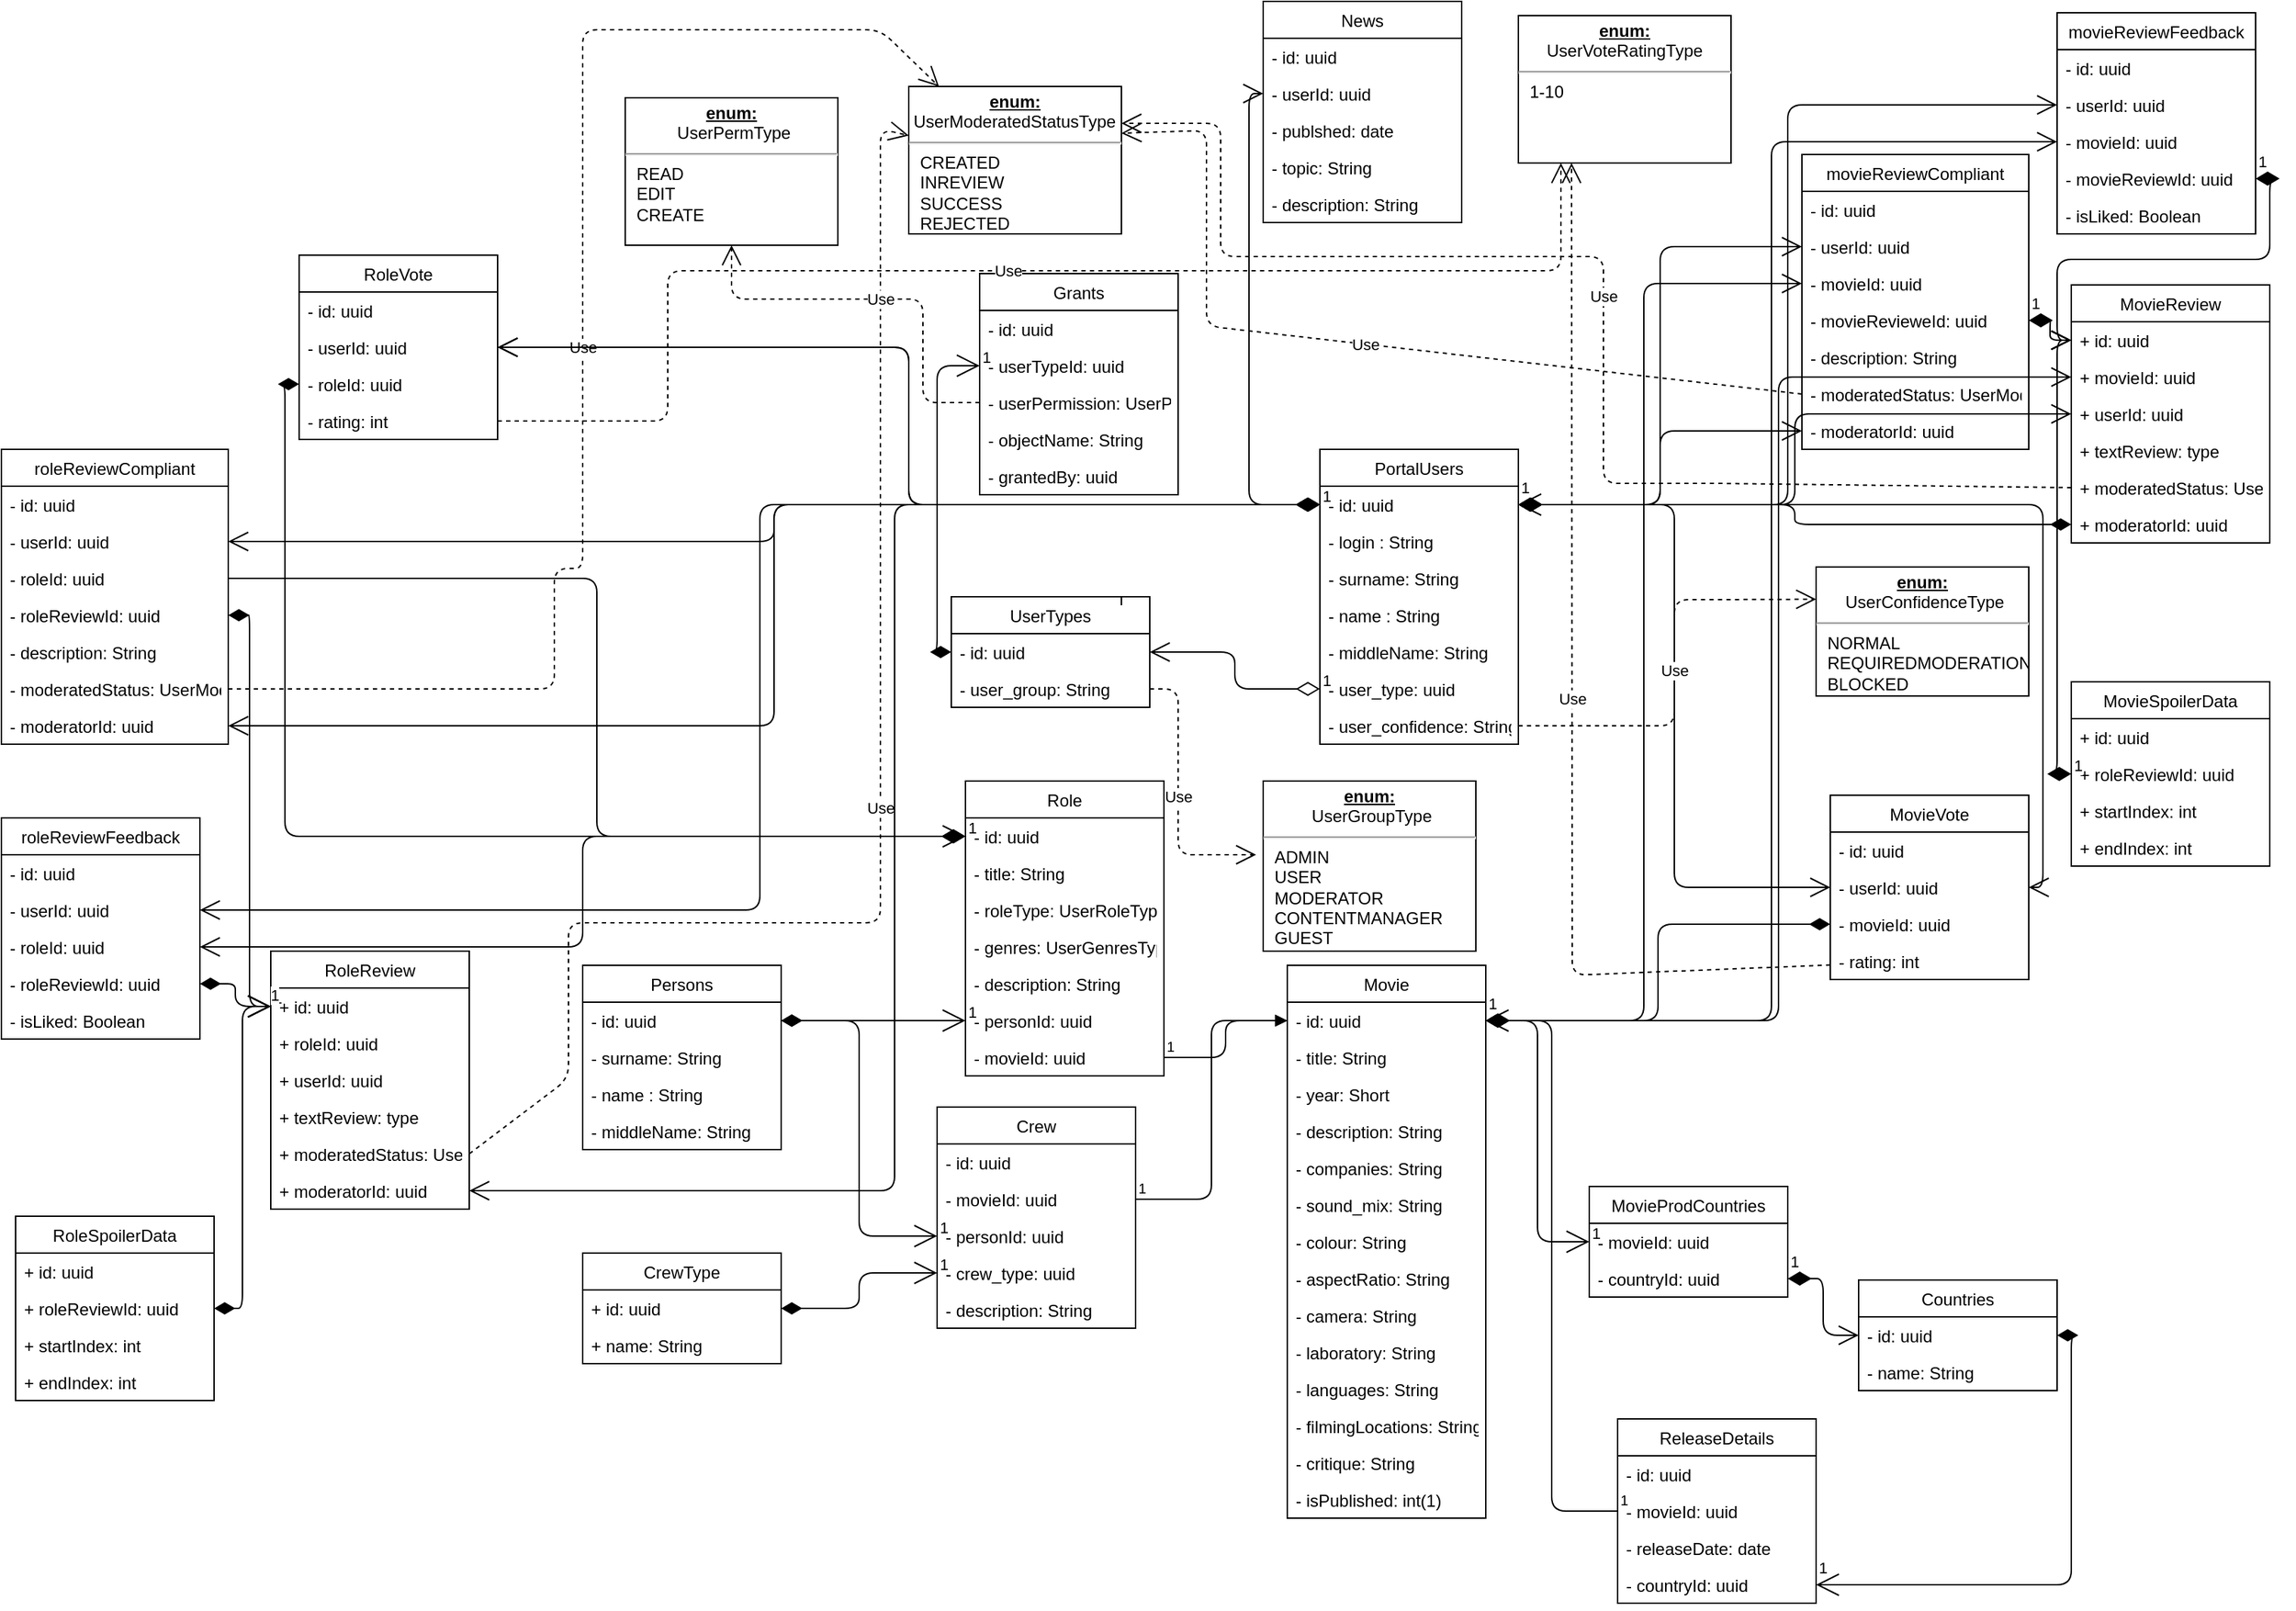 <mxfile version="12.4.2" type="device" pages="1"><diagram id="bqbpLIdKGAeHzHiHFyEc" name="Page-1"><mxGraphModel dx="2249" dy="822" grid="1" gridSize="10" guides="1" tooltips="1" connect="1" arrows="1" fold="1" page="1" pageScale="1" pageWidth="827" pageHeight="1169" math="0" shadow="0"><root><mxCell id="0"/><mxCell id="1" parent="0"/><mxCell id="DdgafzefJ5ezYPAQWjBx-1" value="Movie" style="swimlane;fontStyle=0;childLayout=stackLayout;horizontal=1;startSize=26;fillColor=none;horizontalStack=0;resizeParent=1;resizeParentMax=0;resizeLast=0;collapsible=1;marginBottom=0;" parent="1" vertex="1"><mxGeometry x="687" y="690" width="140" height="390" as="geometry"/></mxCell><mxCell id="DdgafzefJ5ezYPAQWjBx-2" value="- id: uuid" style="text;strokeColor=none;fillColor=none;align=left;verticalAlign=top;spacingLeft=4;spacingRight=4;overflow=hidden;rotatable=0;points=[[0,0.5],[1,0.5]];portConstraint=eastwest;" parent="DdgafzefJ5ezYPAQWjBx-1" vertex="1"><mxGeometry y="26" width="140" height="26" as="geometry"/></mxCell><mxCell id="DdgafzefJ5ezYPAQWjBx-3" value="- title: String" style="text;strokeColor=none;fillColor=none;align=left;verticalAlign=top;spacingLeft=4;spacingRight=4;overflow=hidden;rotatable=0;points=[[0,0.5],[1,0.5]];portConstraint=eastwest;" parent="DdgafzefJ5ezYPAQWjBx-1" vertex="1"><mxGeometry y="52" width="140" height="26" as="geometry"/></mxCell><mxCell id="DdgafzefJ5ezYPAQWjBx-5" value="- year: Short" style="text;strokeColor=none;fillColor=none;align=left;verticalAlign=top;spacingLeft=4;spacingRight=4;overflow=hidden;rotatable=0;points=[[0,0.5],[1,0.5]];portConstraint=eastwest;" parent="DdgafzefJ5ezYPAQWjBx-1" vertex="1"><mxGeometry y="78" width="140" height="26" as="geometry"/></mxCell><mxCell id="DdgafzefJ5ezYPAQWjBx-6" value="- description: String" style="text;strokeColor=none;fillColor=none;align=left;verticalAlign=top;spacingLeft=4;spacingRight=4;overflow=hidden;rotatable=0;points=[[0,0.5],[1,0.5]];portConstraint=eastwest;" parent="DdgafzefJ5ezYPAQWjBx-1" vertex="1"><mxGeometry y="104" width="140" height="26" as="geometry"/></mxCell><mxCell id="DdgafzefJ5ezYPAQWjBx-13" value="- companies: String" style="text;strokeColor=none;fillColor=none;align=left;verticalAlign=top;spacingLeft=4;spacingRight=4;overflow=hidden;rotatable=0;points=[[0,0.5],[1,0.5]];portConstraint=eastwest;" parent="DdgafzefJ5ezYPAQWjBx-1" vertex="1"><mxGeometry y="130" width="140" height="26" as="geometry"/></mxCell><mxCell id="DdgafzefJ5ezYPAQWjBx-12" value="- sound_mix: String" style="text;strokeColor=none;fillColor=none;align=left;verticalAlign=top;spacingLeft=4;spacingRight=4;overflow=hidden;rotatable=0;points=[[0,0.5],[1,0.5]];portConstraint=eastwest;" parent="DdgafzefJ5ezYPAQWjBx-1" vertex="1"><mxGeometry y="156" width="140" height="26" as="geometry"/></mxCell><mxCell id="DdgafzefJ5ezYPAQWjBx-11" value="- colour: String" style="text;strokeColor=none;fillColor=none;align=left;verticalAlign=top;spacingLeft=4;spacingRight=4;overflow=hidden;rotatable=0;points=[[0,0.5],[1,0.5]];portConstraint=eastwest;" parent="DdgafzefJ5ezYPAQWjBx-1" vertex="1"><mxGeometry y="182" width="140" height="26" as="geometry"/></mxCell><mxCell id="DdgafzefJ5ezYPAQWjBx-10" value="- aspectRatio: String" style="text;strokeColor=none;fillColor=none;align=left;verticalAlign=top;spacingLeft=4;spacingRight=4;overflow=hidden;rotatable=0;points=[[0,0.5],[1,0.5]];portConstraint=eastwest;" parent="DdgafzefJ5ezYPAQWjBx-1" vertex="1"><mxGeometry y="208" width="140" height="26" as="geometry"/></mxCell><mxCell id="DdgafzefJ5ezYPAQWjBx-9" value="- camera: String" style="text;strokeColor=none;fillColor=none;align=left;verticalAlign=top;spacingLeft=4;spacingRight=4;overflow=hidden;rotatable=0;points=[[0,0.5],[1,0.5]];portConstraint=eastwest;" parent="DdgafzefJ5ezYPAQWjBx-1" vertex="1"><mxGeometry y="234" width="140" height="26" as="geometry"/></mxCell><mxCell id="DdgafzefJ5ezYPAQWjBx-8" value="- laboratory: String" style="text;strokeColor=none;fillColor=none;align=left;verticalAlign=top;spacingLeft=4;spacingRight=4;overflow=hidden;rotatable=0;points=[[0,0.5],[1,0.5]];portConstraint=eastwest;" parent="DdgafzefJ5ezYPAQWjBx-1" vertex="1"><mxGeometry y="260" width="140" height="26" as="geometry"/></mxCell><mxCell id="DdgafzefJ5ezYPAQWjBx-7" value="- languages: String" style="text;strokeColor=none;fillColor=none;align=left;verticalAlign=top;spacingLeft=4;spacingRight=4;overflow=hidden;rotatable=0;points=[[0,0.5],[1,0.5]];portConstraint=eastwest;" parent="DdgafzefJ5ezYPAQWjBx-1" vertex="1"><mxGeometry y="286" width="140" height="26" as="geometry"/></mxCell><mxCell id="DdgafzefJ5ezYPAQWjBx-14" value="- filmingLocations: String" style="text;strokeColor=none;fillColor=none;align=left;verticalAlign=top;spacingLeft=4;spacingRight=4;overflow=hidden;rotatable=0;points=[[0,0.5],[1,0.5]];portConstraint=eastwest;" parent="DdgafzefJ5ezYPAQWjBx-1" vertex="1"><mxGeometry y="312" width="140" height="26" as="geometry"/></mxCell><mxCell id="DdgafzefJ5ezYPAQWjBx-15" value="- critique: String" style="text;strokeColor=none;fillColor=none;align=left;verticalAlign=top;spacingLeft=4;spacingRight=4;overflow=hidden;rotatable=0;points=[[0,0.5],[1,0.5]];portConstraint=eastwest;" parent="DdgafzefJ5ezYPAQWjBx-1" vertex="1"><mxGeometry y="338" width="140" height="26" as="geometry"/></mxCell><mxCell id="DdgafzefJ5ezYPAQWjBx-4" value="- isPublished: int(1)" style="text;strokeColor=none;fillColor=none;align=left;verticalAlign=top;spacingLeft=4;spacingRight=4;overflow=hidden;rotatable=0;points=[[0,0.5],[1,0.5]];portConstraint=eastwest;" parent="DdgafzefJ5ezYPAQWjBx-1" vertex="1"><mxGeometry y="364" width="140" height="26" as="geometry"/></mxCell><mxCell id="DdgafzefJ5ezYPAQWjBx-16" value="Role" style="swimlane;fontStyle=0;childLayout=stackLayout;horizontal=1;startSize=26;fillColor=none;horizontalStack=0;resizeParent=1;resizeParentMax=0;resizeLast=0;collapsible=1;marginBottom=0;" parent="1" vertex="1"><mxGeometry x="460" y="560" width="140" height="208" as="geometry"/></mxCell><mxCell id="DdgafzefJ5ezYPAQWjBx-17" value="- id: uuid" style="text;strokeColor=none;fillColor=none;align=left;verticalAlign=top;spacingLeft=4;spacingRight=4;overflow=hidden;rotatable=0;points=[[0,0.5],[1,0.5]];portConstraint=eastwest;" parent="DdgafzefJ5ezYPAQWjBx-16" vertex="1"><mxGeometry y="26" width="140" height="26" as="geometry"/></mxCell><mxCell id="DdgafzefJ5ezYPAQWjBx-18" value="- title: String" style="text;strokeColor=none;fillColor=none;align=left;verticalAlign=top;spacingLeft=4;spacingRight=4;overflow=hidden;rotatable=0;points=[[0,0.5],[1,0.5]];portConstraint=eastwest;" parent="DdgafzefJ5ezYPAQWjBx-16" vertex="1"><mxGeometry y="52" width="140" height="26" as="geometry"/></mxCell><mxCell id="DdgafzefJ5ezYPAQWjBx-20" value="- roleType: UserRoleType" style="text;strokeColor=none;fillColor=none;align=left;verticalAlign=top;spacingLeft=4;spacingRight=4;overflow=hidden;rotatable=0;points=[[0,0.5],[1,0.5]];portConstraint=eastwest;" parent="DdgafzefJ5ezYPAQWjBx-16" vertex="1"><mxGeometry y="78" width="140" height="26" as="geometry"/></mxCell><mxCell id="DdgafzefJ5ezYPAQWjBx-21" value="- genres: UserGenresType" style="text;strokeColor=none;fillColor=none;align=left;verticalAlign=top;spacingLeft=4;spacingRight=4;overflow=hidden;rotatable=0;points=[[0,0.5],[1,0.5]];portConstraint=eastwest;" parent="DdgafzefJ5ezYPAQWjBx-16" vertex="1"><mxGeometry y="104" width="140" height="26" as="geometry"/></mxCell><mxCell id="DdgafzefJ5ezYPAQWjBx-22" value="- description: String" style="text;strokeColor=none;fillColor=none;align=left;verticalAlign=top;spacingLeft=4;spacingRight=4;overflow=hidden;rotatable=0;points=[[0,0.5],[1,0.5]];portConstraint=eastwest;" parent="DdgafzefJ5ezYPAQWjBx-16" vertex="1"><mxGeometry y="130" width="140" height="26" as="geometry"/></mxCell><mxCell id="DdgafzefJ5ezYPAQWjBx-23" value="- personId: uuid" style="text;strokeColor=none;fillColor=none;align=left;verticalAlign=top;spacingLeft=4;spacingRight=4;overflow=hidden;rotatable=0;points=[[0,0.5],[1,0.5]];portConstraint=eastwest;" parent="DdgafzefJ5ezYPAQWjBx-16" vertex="1"><mxGeometry y="156" width="140" height="26" as="geometry"/></mxCell><mxCell id="DdgafzefJ5ezYPAQWjBx-19" value="- movieId: uuid" style="text;strokeColor=none;fillColor=none;align=left;verticalAlign=top;spacingLeft=4;spacingRight=4;overflow=hidden;rotatable=0;points=[[0,0.5],[1,0.5]];portConstraint=eastwest;" parent="DdgafzefJ5ezYPAQWjBx-16" vertex="1"><mxGeometry y="182" width="140" height="26" as="geometry"/></mxCell><mxCell id="YQnFz6MUB6q1xdHqI6eA-1" value="PortalUsers" style="swimlane;fontStyle=0;childLayout=stackLayout;horizontal=1;startSize=26;fillColor=none;horizontalStack=0;resizeParent=1;resizeParentMax=0;resizeLast=0;collapsible=1;marginBottom=0;" parent="1" vertex="1"><mxGeometry x="710" y="326" width="140" height="208" as="geometry"/></mxCell><mxCell id="YQnFz6MUB6q1xdHqI6eA-2" value="- id: uuid" style="text;strokeColor=none;fillColor=none;align=left;verticalAlign=top;spacingLeft=4;spacingRight=4;overflow=hidden;rotatable=0;points=[[0,0.5],[1,0.5]];portConstraint=eastwest;" parent="YQnFz6MUB6q1xdHqI6eA-1" vertex="1"><mxGeometry y="26" width="140" height="26" as="geometry"/></mxCell><mxCell id="YQnFz6MUB6q1xdHqI6eA-3" value="- login : String" style="text;strokeColor=none;fillColor=none;align=left;verticalAlign=top;spacingLeft=4;spacingRight=4;overflow=hidden;rotatable=0;points=[[0,0.5],[1,0.5]];portConstraint=eastwest;" parent="YQnFz6MUB6q1xdHqI6eA-1" vertex="1"><mxGeometry y="52" width="140" height="26" as="geometry"/></mxCell><mxCell id="YQnFz6MUB6q1xdHqI6eA-5" value="- surname: String" style="text;strokeColor=none;fillColor=none;align=left;verticalAlign=top;spacingLeft=4;spacingRight=4;overflow=hidden;rotatable=0;points=[[0,0.5],[1,0.5]];portConstraint=eastwest;" parent="YQnFz6MUB6q1xdHqI6eA-1" vertex="1"><mxGeometry y="78" width="140" height="26" as="geometry"/></mxCell><mxCell id="YQnFz6MUB6q1xdHqI6eA-6" value="- name : String" style="text;strokeColor=none;fillColor=none;align=left;verticalAlign=top;spacingLeft=4;spacingRight=4;overflow=hidden;rotatable=0;points=[[0,0.5],[1,0.5]];portConstraint=eastwest;" parent="YQnFz6MUB6q1xdHqI6eA-1" vertex="1"><mxGeometry y="104" width="140" height="26" as="geometry"/></mxCell><mxCell id="YQnFz6MUB6q1xdHqI6eA-7" value="- middleName: String" style="text;strokeColor=none;fillColor=none;align=left;verticalAlign=top;spacingLeft=4;spacingRight=4;overflow=hidden;rotatable=0;points=[[0,0.5],[1,0.5]];portConstraint=eastwest;" parent="YQnFz6MUB6q1xdHqI6eA-1" vertex="1"><mxGeometry y="130" width="140" height="26" as="geometry"/></mxCell><mxCell id="YQnFz6MUB6q1xdHqI6eA-4" value="- user_type: uuid" style="text;strokeColor=none;fillColor=none;align=left;verticalAlign=top;spacingLeft=4;spacingRight=4;overflow=hidden;rotatable=0;points=[[0,0.5],[1,0.5]];portConstraint=eastwest;" parent="YQnFz6MUB6q1xdHqI6eA-1" vertex="1"><mxGeometry y="156" width="140" height="26" as="geometry"/></mxCell><mxCell id="9vb_ivIG15CbZ8NKKwNv-1" value="- user_confidence: String" style="text;strokeColor=none;fillColor=none;align=left;verticalAlign=top;spacingLeft=4;spacingRight=4;overflow=hidden;rotatable=0;points=[[0,0.5],[1,0.5]];portConstraint=eastwest;" parent="YQnFz6MUB6q1xdHqI6eA-1" vertex="1"><mxGeometry y="182" width="140" height="26" as="geometry"/></mxCell><mxCell id="YQnFz6MUB6q1xdHqI6eA-8" value="UserTypes" style="swimlane;fontStyle=0;childLayout=stackLayout;horizontal=1;startSize=26;fillColor=none;horizontalStack=0;resizeParent=1;resizeParentMax=0;resizeLast=0;collapsible=1;marginBottom=0;" parent="1" vertex="1"><mxGeometry x="450" y="430" width="140" height="78" as="geometry"/></mxCell><mxCell id="YQnFz6MUB6q1xdHqI6eA-9" value="- id: uuid" style="text;strokeColor=none;fillColor=none;align=left;verticalAlign=top;spacingLeft=4;spacingRight=4;overflow=hidden;rotatable=0;points=[[0,0.5],[1,0.5]];portConstraint=eastwest;" parent="YQnFz6MUB6q1xdHqI6eA-8" vertex="1"><mxGeometry y="26" width="140" height="26" as="geometry"/></mxCell><mxCell id="YQnFz6MUB6q1xdHqI6eA-10" value="- user_group: String" style="text;strokeColor=none;fillColor=none;align=left;verticalAlign=top;spacingLeft=4;spacingRight=4;overflow=hidden;rotatable=0;points=[[0,0.5],[1,0.5]];portConstraint=eastwest;" parent="YQnFz6MUB6q1xdHqI6eA-8" vertex="1"><mxGeometry y="52" width="140" height="26" as="geometry"/></mxCell><mxCell id="YQnFz6MUB6q1xdHqI6eA-12" value="Crew" style="swimlane;fontStyle=0;childLayout=stackLayout;horizontal=1;startSize=26;fillColor=none;horizontalStack=0;resizeParent=1;resizeParentMax=0;resizeLast=0;collapsible=1;marginBottom=0;" parent="1" vertex="1"><mxGeometry x="440" y="790" width="140" height="156" as="geometry"/></mxCell><mxCell id="YQnFz6MUB6q1xdHqI6eA-13" value="- id: uuid" style="text;strokeColor=none;fillColor=none;align=left;verticalAlign=top;spacingLeft=4;spacingRight=4;overflow=hidden;rotatable=0;points=[[0,0.5],[1,0.5]];portConstraint=eastwest;" parent="YQnFz6MUB6q1xdHqI6eA-12" vertex="1"><mxGeometry y="26" width="140" height="26" as="geometry"/></mxCell><mxCell id="YQnFz6MUB6q1xdHqI6eA-14" value="- movieId: uuid" style="text;strokeColor=none;fillColor=none;align=left;verticalAlign=top;spacingLeft=4;spacingRight=4;overflow=hidden;rotatable=0;points=[[0,0.5],[1,0.5]];portConstraint=eastwest;" parent="YQnFz6MUB6q1xdHqI6eA-12" vertex="1"><mxGeometry y="52" width="140" height="26" as="geometry"/></mxCell><mxCell id="YQnFz6MUB6q1xdHqI6eA-23" value="- personId: uuid" style="text;strokeColor=none;fillColor=none;align=left;verticalAlign=top;spacingLeft=4;spacingRight=4;overflow=hidden;rotatable=0;points=[[0,0.5],[1,0.5]];portConstraint=eastwest;" parent="YQnFz6MUB6q1xdHqI6eA-12" vertex="1"><mxGeometry y="78" width="140" height="26" as="geometry"/></mxCell><mxCell id="YQnFz6MUB6q1xdHqI6eA-24" value="- crew_type: uuid" style="text;strokeColor=none;fillColor=none;align=left;verticalAlign=top;spacingLeft=4;spacingRight=4;overflow=hidden;rotatable=0;points=[[0,0.5],[1,0.5]];portConstraint=eastwest;" parent="YQnFz6MUB6q1xdHqI6eA-12" vertex="1"><mxGeometry y="104" width="140" height="26" as="geometry"/></mxCell><mxCell id="YQnFz6MUB6q1xdHqI6eA-15" value="- description: String" style="text;strokeColor=none;fillColor=none;align=left;verticalAlign=top;spacingLeft=4;spacingRight=4;overflow=hidden;rotatable=0;points=[[0,0.5],[1,0.5]];portConstraint=eastwest;" parent="YQnFz6MUB6q1xdHqI6eA-12" vertex="1"><mxGeometry y="130" width="140" height="26" as="geometry"/></mxCell><mxCell id="YQnFz6MUB6q1xdHqI6eA-16" value="Persons" style="swimlane;fontStyle=0;childLayout=stackLayout;horizontal=1;startSize=26;fillColor=none;horizontalStack=0;resizeParent=1;resizeParentMax=0;resizeLast=0;collapsible=1;marginBottom=0;" parent="1" vertex="1"><mxGeometry x="190" y="690" width="140" height="130" as="geometry"/></mxCell><mxCell id="YQnFz6MUB6q1xdHqI6eA-17" value="- id: uuid" style="text;strokeColor=none;fillColor=none;align=left;verticalAlign=top;spacingLeft=4;spacingRight=4;overflow=hidden;rotatable=0;points=[[0,0.5],[1,0.5]];portConstraint=eastwest;" parent="YQnFz6MUB6q1xdHqI6eA-16" vertex="1"><mxGeometry y="26" width="140" height="26" as="geometry"/></mxCell><mxCell id="YQnFz6MUB6q1xdHqI6eA-19" value="- surname: String" style="text;strokeColor=none;fillColor=none;align=left;verticalAlign=top;spacingLeft=4;spacingRight=4;overflow=hidden;rotatable=0;points=[[0,0.5],[1,0.5]];portConstraint=eastwest;" parent="YQnFz6MUB6q1xdHqI6eA-16" vertex="1"><mxGeometry y="52" width="140" height="26" as="geometry"/></mxCell><mxCell id="YQnFz6MUB6q1xdHqI6eA-20" value="- name : String" style="text;strokeColor=none;fillColor=none;align=left;verticalAlign=top;spacingLeft=4;spacingRight=4;overflow=hidden;rotatable=0;points=[[0,0.5],[1,0.5]];portConstraint=eastwest;" parent="YQnFz6MUB6q1xdHqI6eA-16" vertex="1"><mxGeometry y="78" width="140" height="26" as="geometry"/></mxCell><mxCell id="YQnFz6MUB6q1xdHqI6eA-21" value="- middleName: String" style="text;strokeColor=none;fillColor=none;align=left;verticalAlign=top;spacingLeft=4;spacingRight=4;overflow=hidden;rotatable=0;points=[[0,0.5],[1,0.5]];portConstraint=eastwest;" parent="YQnFz6MUB6q1xdHqI6eA-16" vertex="1"><mxGeometry y="104" width="140" height="26" as="geometry"/></mxCell><mxCell id="YQnFz6MUB6q1xdHqI6eA-25" value="MovieVote" style="swimlane;fontStyle=0;childLayout=stackLayout;horizontal=1;startSize=26;fillColor=none;horizontalStack=0;resizeParent=1;resizeParentMax=0;resizeLast=0;collapsible=1;marginBottom=0;" parent="1" vertex="1"><mxGeometry x="1070" y="570" width="140" height="130" as="geometry"/></mxCell><mxCell id="YQnFz6MUB6q1xdHqI6eA-26" value="- id: uuid" style="text;strokeColor=none;fillColor=none;align=left;verticalAlign=top;spacingLeft=4;spacingRight=4;overflow=hidden;rotatable=0;points=[[0,0.5],[1,0.5]];portConstraint=eastwest;" parent="YQnFz6MUB6q1xdHqI6eA-25" vertex="1"><mxGeometry y="26" width="140" height="26" as="geometry"/></mxCell><mxCell id="YQnFz6MUB6q1xdHqI6eA-27" value="- userId: uuid" style="text;strokeColor=none;fillColor=none;align=left;verticalAlign=top;spacingLeft=4;spacingRight=4;overflow=hidden;rotatable=0;points=[[0,0.5],[1,0.5]];portConstraint=eastwest;" parent="YQnFz6MUB6q1xdHqI6eA-25" vertex="1"><mxGeometry y="52" width="140" height="26" as="geometry"/></mxCell><mxCell id="YQnFz6MUB6q1xdHqI6eA-28" value="- movieId: uuid" style="text;strokeColor=none;fillColor=none;align=left;verticalAlign=top;spacingLeft=4;spacingRight=4;overflow=hidden;rotatable=0;points=[[0,0.5],[1,0.5]];portConstraint=eastwest;" parent="YQnFz6MUB6q1xdHqI6eA-25" vertex="1"><mxGeometry y="78" width="140" height="26" as="geometry"/></mxCell><mxCell id="YQnFz6MUB6q1xdHqI6eA-30" value="- rating: int" style="text;strokeColor=none;fillColor=none;align=left;verticalAlign=top;spacingLeft=4;spacingRight=4;overflow=hidden;rotatable=0;points=[[0,0.5],[1,0.5]];portConstraint=eastwest;" parent="YQnFz6MUB6q1xdHqI6eA-25" vertex="1"><mxGeometry y="104" width="140" height="26" as="geometry"/></mxCell><mxCell id="YQnFz6MUB6q1xdHqI6eA-36" value="roleReviewFeedback" style="swimlane;fontStyle=0;childLayout=stackLayout;horizontal=1;startSize=26;fillColor=none;horizontalStack=0;resizeParent=1;resizeParentMax=0;resizeLast=0;collapsible=1;marginBottom=0;" parent="1" vertex="1"><mxGeometry x="-220" y="586" width="140" height="156" as="geometry"/></mxCell><mxCell id="YQnFz6MUB6q1xdHqI6eA-37" value="- id: uuid" style="text;strokeColor=none;fillColor=none;align=left;verticalAlign=top;spacingLeft=4;spacingRight=4;overflow=hidden;rotatable=0;points=[[0,0.5],[1,0.5]];portConstraint=eastwest;" parent="YQnFz6MUB6q1xdHqI6eA-36" vertex="1"><mxGeometry y="26" width="140" height="26" as="geometry"/></mxCell><mxCell id="YQnFz6MUB6q1xdHqI6eA-38" value="- userId: uuid" style="text;strokeColor=none;fillColor=none;align=left;verticalAlign=top;spacingLeft=4;spacingRight=4;overflow=hidden;rotatable=0;points=[[0,0.5],[1,0.5]];portConstraint=eastwest;" parent="YQnFz6MUB6q1xdHqI6eA-36" vertex="1"><mxGeometry y="52" width="140" height="26" as="geometry"/></mxCell><mxCell id="YQnFz6MUB6q1xdHqI6eA-50" value="- roleId: uuid" style="text;strokeColor=none;fillColor=none;align=left;verticalAlign=top;spacingLeft=4;spacingRight=4;overflow=hidden;rotatable=0;points=[[0,0.5],[1,0.5]];portConstraint=eastwest;" parent="YQnFz6MUB6q1xdHqI6eA-36" vertex="1"><mxGeometry y="78" width="140" height="26" as="geometry"/></mxCell><mxCell id="YQnFz6MUB6q1xdHqI6eA-51" value="- roleReviewId: uuid" style="text;strokeColor=none;fillColor=none;align=left;verticalAlign=top;spacingLeft=4;spacingRight=4;overflow=hidden;rotatable=0;points=[[0,0.5],[1,0.5]];portConstraint=eastwest;" parent="YQnFz6MUB6q1xdHqI6eA-36" vertex="1"><mxGeometry y="104" width="140" height="26" as="geometry"/></mxCell><mxCell id="YQnFz6MUB6q1xdHqI6eA-53" value="- isLiked: Boolean" style="text;strokeColor=none;fillColor=none;align=left;verticalAlign=top;spacingLeft=4;spacingRight=4;overflow=hidden;rotatable=0;points=[[0,0.5],[1,0.5]];portConstraint=eastwest;" parent="YQnFz6MUB6q1xdHqI6eA-36" vertex="1"><mxGeometry y="130" width="140" height="26" as="geometry"/></mxCell><mxCell id="YQnFz6MUB6q1xdHqI6eA-54" value="roleReviewCompliant" style="swimlane;fontStyle=0;childLayout=stackLayout;horizontal=1;startSize=26;fillColor=none;horizontalStack=0;resizeParent=1;resizeParentMax=0;resizeLast=0;collapsible=1;marginBottom=0;" parent="1" vertex="1"><mxGeometry x="-220" y="326" width="160" height="208" as="geometry"/></mxCell><mxCell id="YQnFz6MUB6q1xdHqI6eA-55" value="- id: uuid" style="text;strokeColor=none;fillColor=none;align=left;verticalAlign=top;spacingLeft=4;spacingRight=4;overflow=hidden;rotatable=0;points=[[0,0.5],[1,0.5]];portConstraint=eastwest;" parent="YQnFz6MUB6q1xdHqI6eA-54" vertex="1"><mxGeometry y="26" width="160" height="26" as="geometry"/></mxCell><mxCell id="YQnFz6MUB6q1xdHqI6eA-56" value="- userId: uuid" style="text;strokeColor=none;fillColor=none;align=left;verticalAlign=top;spacingLeft=4;spacingRight=4;overflow=hidden;rotatable=0;points=[[0,0.5],[1,0.5]];portConstraint=eastwest;" parent="YQnFz6MUB6q1xdHqI6eA-54" vertex="1"><mxGeometry y="52" width="160" height="26" as="geometry"/></mxCell><mxCell id="YQnFz6MUB6q1xdHqI6eA-57" value="- roleId: uuid" style="text;strokeColor=none;fillColor=none;align=left;verticalAlign=top;spacingLeft=4;spacingRight=4;overflow=hidden;rotatable=0;points=[[0,0.5],[1,0.5]];portConstraint=eastwest;" parent="YQnFz6MUB6q1xdHqI6eA-54" vertex="1"><mxGeometry y="78" width="160" height="26" as="geometry"/></mxCell><mxCell id="YQnFz6MUB6q1xdHqI6eA-58" value="- roleReviewId: uuid" style="text;strokeColor=none;fillColor=none;align=left;verticalAlign=top;spacingLeft=4;spacingRight=4;overflow=hidden;rotatable=0;points=[[0,0.5],[1,0.5]];portConstraint=eastwest;" parent="YQnFz6MUB6q1xdHqI6eA-54" vertex="1"><mxGeometry y="104" width="160" height="26" as="geometry"/></mxCell><mxCell id="YQnFz6MUB6q1xdHqI6eA-59" value="- description: String" style="text;strokeColor=none;fillColor=none;align=left;verticalAlign=top;spacingLeft=4;spacingRight=4;overflow=hidden;rotatable=0;points=[[0,0.5],[1,0.5]];portConstraint=eastwest;" parent="YQnFz6MUB6q1xdHqI6eA-54" vertex="1"><mxGeometry y="130" width="160" height="26" as="geometry"/></mxCell><mxCell id="YQnFz6MUB6q1xdHqI6eA-60" value="- moderatedStatus: UserModeratedStatusType" style="text;strokeColor=none;fillColor=none;align=left;verticalAlign=top;spacingLeft=4;spacingRight=4;overflow=hidden;rotatable=0;points=[[0,0.5],[1,0.5]];portConstraint=eastwest;" parent="YQnFz6MUB6q1xdHqI6eA-54" vertex="1"><mxGeometry y="156" width="160" height="26" as="geometry"/></mxCell><mxCell id="YQnFz6MUB6q1xdHqI6eA-61" value="- moderatorId: uuid" style="text;strokeColor=none;fillColor=none;align=left;verticalAlign=top;spacingLeft=4;spacingRight=4;overflow=hidden;rotatable=0;points=[[0,0.5],[1,0.5]];portConstraint=eastwest;" parent="YQnFz6MUB6q1xdHqI6eA-54" vertex="1"><mxGeometry y="182" width="160" height="26" as="geometry"/></mxCell><mxCell id="YQnFz6MUB6q1xdHqI6eA-62" value="movieReviewFeedback" style="swimlane;fontStyle=0;childLayout=stackLayout;horizontal=1;startSize=26;fillColor=none;horizontalStack=0;resizeParent=1;resizeParentMax=0;resizeLast=0;collapsible=1;marginBottom=0;" parent="1" vertex="1"><mxGeometry x="1230" y="18" width="140" height="156" as="geometry"/></mxCell><mxCell id="YQnFz6MUB6q1xdHqI6eA-63" value="- id: uuid" style="text;strokeColor=none;fillColor=none;align=left;verticalAlign=top;spacingLeft=4;spacingRight=4;overflow=hidden;rotatable=0;points=[[0,0.5],[1,0.5]];portConstraint=eastwest;" parent="YQnFz6MUB6q1xdHqI6eA-62" vertex="1"><mxGeometry y="26" width="140" height="26" as="geometry"/></mxCell><mxCell id="YQnFz6MUB6q1xdHqI6eA-64" value="- userId: uuid" style="text;strokeColor=none;fillColor=none;align=left;verticalAlign=top;spacingLeft=4;spacingRight=4;overflow=hidden;rotatable=0;points=[[0,0.5],[1,0.5]];portConstraint=eastwest;" parent="YQnFz6MUB6q1xdHqI6eA-62" vertex="1"><mxGeometry y="52" width="140" height="26" as="geometry"/></mxCell><mxCell id="YQnFz6MUB6q1xdHqI6eA-65" value="- movieId: uuid" style="text;strokeColor=none;fillColor=none;align=left;verticalAlign=top;spacingLeft=4;spacingRight=4;overflow=hidden;rotatable=0;points=[[0,0.5],[1,0.5]];portConstraint=eastwest;" parent="YQnFz6MUB6q1xdHqI6eA-62" vertex="1"><mxGeometry y="78" width="140" height="26" as="geometry"/></mxCell><mxCell id="YQnFz6MUB6q1xdHqI6eA-66" value="- movieReviewId: uuid" style="text;strokeColor=none;fillColor=none;align=left;verticalAlign=top;spacingLeft=4;spacingRight=4;overflow=hidden;rotatable=0;points=[[0,0.5],[1,0.5]];portConstraint=eastwest;" parent="YQnFz6MUB6q1xdHqI6eA-62" vertex="1"><mxGeometry y="104" width="140" height="26" as="geometry"/></mxCell><mxCell id="YQnFz6MUB6q1xdHqI6eA-67" value="- isLiked: Boolean" style="text;strokeColor=none;fillColor=none;align=left;verticalAlign=top;spacingLeft=4;spacingRight=4;overflow=hidden;rotatable=0;points=[[0,0.5],[1,0.5]];portConstraint=eastwest;" parent="YQnFz6MUB6q1xdHqI6eA-62" vertex="1"><mxGeometry y="130" width="140" height="26" as="geometry"/></mxCell><mxCell id="YQnFz6MUB6q1xdHqI6eA-68" value="movieReviewCompliant" style="swimlane;fontStyle=0;childLayout=stackLayout;horizontal=1;startSize=26;fillColor=none;horizontalStack=0;resizeParent=1;resizeParentMax=0;resizeLast=0;collapsible=1;marginBottom=0;" parent="1" vertex="1"><mxGeometry x="1050" y="118" width="160" height="208" as="geometry"/></mxCell><mxCell id="YQnFz6MUB6q1xdHqI6eA-69" value="- id: uuid" style="text;strokeColor=none;fillColor=none;align=left;verticalAlign=top;spacingLeft=4;spacingRight=4;overflow=hidden;rotatable=0;points=[[0,0.5],[1,0.5]];portConstraint=eastwest;" parent="YQnFz6MUB6q1xdHqI6eA-68" vertex="1"><mxGeometry y="26" width="160" height="26" as="geometry"/></mxCell><mxCell id="YQnFz6MUB6q1xdHqI6eA-70" value="- userId: uuid" style="text;strokeColor=none;fillColor=none;align=left;verticalAlign=top;spacingLeft=4;spacingRight=4;overflow=hidden;rotatable=0;points=[[0,0.5],[1,0.5]];portConstraint=eastwest;" parent="YQnFz6MUB6q1xdHqI6eA-68" vertex="1"><mxGeometry y="52" width="160" height="26" as="geometry"/></mxCell><mxCell id="YQnFz6MUB6q1xdHqI6eA-71" value="- movieId: uuid" style="text;strokeColor=none;fillColor=none;align=left;verticalAlign=top;spacingLeft=4;spacingRight=4;overflow=hidden;rotatable=0;points=[[0,0.5],[1,0.5]];portConstraint=eastwest;" parent="YQnFz6MUB6q1xdHqI6eA-68" vertex="1"><mxGeometry y="78" width="160" height="26" as="geometry"/></mxCell><mxCell id="YQnFz6MUB6q1xdHqI6eA-72" value="- movieRevieweId: uuid" style="text;strokeColor=none;fillColor=none;align=left;verticalAlign=top;spacingLeft=4;spacingRight=4;overflow=hidden;rotatable=0;points=[[0,0.5],[1,0.5]];portConstraint=eastwest;" parent="YQnFz6MUB6q1xdHqI6eA-68" vertex="1"><mxGeometry y="104" width="160" height="26" as="geometry"/></mxCell><mxCell id="YQnFz6MUB6q1xdHqI6eA-73" value="- description: String" style="text;strokeColor=none;fillColor=none;align=left;verticalAlign=top;spacingLeft=4;spacingRight=4;overflow=hidden;rotatable=0;points=[[0,0.5],[1,0.5]];portConstraint=eastwest;" parent="YQnFz6MUB6q1xdHqI6eA-68" vertex="1"><mxGeometry y="130" width="160" height="26" as="geometry"/></mxCell><mxCell id="YQnFz6MUB6q1xdHqI6eA-74" value="- moderatedStatus: UserModeratedStatusType" style="text;strokeColor=none;fillColor=none;align=left;verticalAlign=top;spacingLeft=4;spacingRight=4;overflow=hidden;rotatable=0;points=[[0,0.5],[1,0.5]];portConstraint=eastwest;" parent="YQnFz6MUB6q1xdHqI6eA-68" vertex="1"><mxGeometry y="156" width="160" height="26" as="geometry"/></mxCell><mxCell id="YQnFz6MUB6q1xdHqI6eA-75" value="- moderatorId: uuid" style="text;strokeColor=none;fillColor=none;align=left;verticalAlign=top;spacingLeft=4;spacingRight=4;overflow=hidden;rotatable=0;points=[[0,0.5],[1,0.5]];portConstraint=eastwest;" parent="YQnFz6MUB6q1xdHqI6eA-68" vertex="1"><mxGeometry y="182" width="160" height="26" as="geometry"/></mxCell><mxCell id="YQnFz6MUB6q1xdHqI6eA-76" value="Grants" style="swimlane;fontStyle=0;childLayout=stackLayout;horizontal=1;startSize=26;fillColor=none;horizontalStack=0;resizeParent=1;resizeParentMax=0;resizeLast=0;collapsible=1;marginBottom=0;" parent="1" vertex="1"><mxGeometry x="470" y="202" width="140" height="156" as="geometry"/></mxCell><mxCell id="YQnFz6MUB6q1xdHqI6eA-77" value="- id: uuid" style="text;strokeColor=none;fillColor=none;align=left;verticalAlign=top;spacingLeft=4;spacingRight=4;overflow=hidden;rotatable=0;points=[[0,0.5],[1,0.5]];portConstraint=eastwest;" parent="YQnFz6MUB6q1xdHqI6eA-76" vertex="1"><mxGeometry y="26" width="140" height="26" as="geometry"/></mxCell><mxCell id="YQnFz6MUB6q1xdHqI6eA-78" value="- userTypeId: uuid" style="text;strokeColor=none;fillColor=none;align=left;verticalAlign=top;spacingLeft=4;spacingRight=4;overflow=hidden;rotatable=0;points=[[0,0.5],[1,0.5]];portConstraint=eastwest;" parent="YQnFz6MUB6q1xdHqI6eA-76" vertex="1"><mxGeometry y="52" width="140" height="26" as="geometry"/></mxCell><mxCell id="YQnFz6MUB6q1xdHqI6eA-80" value="- userPermission: UserPermType" style="text;strokeColor=none;fillColor=none;align=left;verticalAlign=top;spacingLeft=4;spacingRight=4;overflow=hidden;rotatable=0;points=[[0,0.5],[1,0.5]];portConstraint=eastwest;" parent="YQnFz6MUB6q1xdHqI6eA-76" vertex="1"><mxGeometry y="78" width="140" height="26" as="geometry"/></mxCell><mxCell id="YQnFz6MUB6q1xdHqI6eA-81" value="- objectName: String" style="text;strokeColor=none;fillColor=none;align=left;verticalAlign=top;spacingLeft=4;spacingRight=4;overflow=hidden;rotatable=0;points=[[0,0.5],[1,0.5]];portConstraint=eastwest;" parent="YQnFz6MUB6q1xdHqI6eA-76" vertex="1"><mxGeometry y="104" width="140" height="26" as="geometry"/></mxCell><mxCell id="YQnFz6MUB6q1xdHqI6eA-79" value="- grantedBy: uuid" style="text;strokeColor=none;fillColor=none;align=left;verticalAlign=top;spacingLeft=4;spacingRight=4;overflow=hidden;rotatable=0;points=[[0,0.5],[1,0.5]];portConstraint=eastwest;" parent="YQnFz6MUB6q1xdHqI6eA-76" vertex="1"><mxGeometry y="130" width="140" height="26" as="geometry"/></mxCell><mxCell id="YQnFz6MUB6q1xdHqI6eA-82" value="News" style="swimlane;fontStyle=0;childLayout=stackLayout;horizontal=1;startSize=26;fillColor=none;horizontalStack=0;resizeParent=1;resizeParentMax=0;resizeLast=0;collapsible=1;marginBottom=0;" parent="1" vertex="1"><mxGeometry x="670" y="10" width="140" height="156" as="geometry"/></mxCell><mxCell id="YQnFz6MUB6q1xdHqI6eA-83" value="- id: uuid" style="text;strokeColor=none;fillColor=none;align=left;verticalAlign=top;spacingLeft=4;spacingRight=4;overflow=hidden;rotatable=0;points=[[0,0.5],[1,0.5]];portConstraint=eastwest;" parent="YQnFz6MUB6q1xdHqI6eA-82" vertex="1"><mxGeometry y="26" width="140" height="26" as="geometry"/></mxCell><mxCell id="YQnFz6MUB6q1xdHqI6eA-84" value="- userId: uuid" style="text;strokeColor=none;fillColor=none;align=left;verticalAlign=top;spacingLeft=4;spacingRight=4;overflow=hidden;rotatable=0;points=[[0,0.5],[1,0.5]];portConstraint=eastwest;" parent="YQnFz6MUB6q1xdHqI6eA-82" vertex="1"><mxGeometry y="52" width="140" height="26" as="geometry"/></mxCell><mxCell id="YQnFz6MUB6q1xdHqI6eA-85" value="- publshed: date" style="text;strokeColor=none;fillColor=none;align=left;verticalAlign=top;spacingLeft=4;spacingRight=4;overflow=hidden;rotatable=0;points=[[0,0.5],[1,0.5]];portConstraint=eastwest;" parent="YQnFz6MUB6q1xdHqI6eA-82" vertex="1"><mxGeometry y="78" width="140" height="26" as="geometry"/></mxCell><mxCell id="YQnFz6MUB6q1xdHqI6eA-86" value="- topic: String" style="text;strokeColor=none;fillColor=none;align=left;verticalAlign=top;spacingLeft=4;spacingRight=4;overflow=hidden;rotatable=0;points=[[0,0.5],[1,0.5]];portConstraint=eastwest;" parent="YQnFz6MUB6q1xdHqI6eA-82" vertex="1"><mxGeometry y="104" width="140" height="26" as="geometry"/></mxCell><mxCell id="YQnFz6MUB6q1xdHqI6eA-87" value="- description: String" style="text;strokeColor=none;fillColor=none;align=left;verticalAlign=top;spacingLeft=4;spacingRight=4;overflow=hidden;rotatable=0;points=[[0,0.5],[1,0.5]];portConstraint=eastwest;" parent="YQnFz6MUB6q1xdHqI6eA-82" vertex="1"><mxGeometry y="130" width="140" height="26" as="geometry"/></mxCell><mxCell id="YQnFz6MUB6q1xdHqI6eA-88" value="ReleaseDetails" style="swimlane;fontStyle=0;childLayout=stackLayout;horizontal=1;startSize=26;fillColor=none;horizontalStack=0;resizeParent=1;resizeParentMax=0;resizeLast=0;collapsible=1;marginBottom=0;" parent="1" vertex="1"><mxGeometry x="920" y="1010" width="140" height="130" as="geometry"/></mxCell><mxCell id="YQnFz6MUB6q1xdHqI6eA-89" value="- id: uuid" style="text;strokeColor=none;fillColor=none;align=left;verticalAlign=top;spacingLeft=4;spacingRight=4;overflow=hidden;rotatable=0;points=[[0,0.5],[1,0.5]];portConstraint=eastwest;" parent="YQnFz6MUB6q1xdHqI6eA-88" vertex="1"><mxGeometry y="26" width="140" height="26" as="geometry"/></mxCell><mxCell id="YQnFz6MUB6q1xdHqI6eA-90" value="- movieId: uuid" style="text;strokeColor=none;fillColor=none;align=left;verticalAlign=top;spacingLeft=4;spacingRight=4;overflow=hidden;rotatable=0;points=[[0,0.5],[1,0.5]];portConstraint=eastwest;" parent="YQnFz6MUB6q1xdHqI6eA-88" vertex="1"><mxGeometry y="52" width="140" height="26" as="geometry"/></mxCell><mxCell id="YQnFz6MUB6q1xdHqI6eA-92" value="- releaseDate: date" style="text;strokeColor=none;fillColor=none;align=left;verticalAlign=top;spacingLeft=4;spacingRight=4;overflow=hidden;rotatable=0;points=[[0,0.5],[1,0.5]];portConstraint=eastwest;" parent="YQnFz6MUB6q1xdHqI6eA-88" vertex="1"><mxGeometry y="78" width="140" height="26" as="geometry"/></mxCell><mxCell id="YQnFz6MUB6q1xdHqI6eA-91" value="- countryId: uuid" style="text;strokeColor=none;fillColor=none;align=left;verticalAlign=top;spacingLeft=4;spacingRight=4;overflow=hidden;rotatable=0;points=[[0,0.5],[1,0.5]];portConstraint=eastwest;" parent="YQnFz6MUB6q1xdHqI6eA-88" vertex="1"><mxGeometry y="104" width="140" height="26" as="geometry"/></mxCell><mxCell id="YQnFz6MUB6q1xdHqI6eA-93" value="Countries" style="swimlane;fontStyle=0;childLayout=stackLayout;horizontal=1;startSize=26;fillColor=none;horizontalStack=0;resizeParent=1;resizeParentMax=0;resizeLast=0;collapsible=1;marginBottom=0;" parent="1" vertex="1"><mxGeometry x="1090" y="912" width="140" height="78" as="geometry"/></mxCell><mxCell id="YQnFz6MUB6q1xdHqI6eA-94" value="- id: uuid" style="text;strokeColor=none;fillColor=none;align=left;verticalAlign=top;spacingLeft=4;spacingRight=4;overflow=hidden;rotatable=0;points=[[0,0.5],[1,0.5]];portConstraint=eastwest;" parent="YQnFz6MUB6q1xdHqI6eA-93" vertex="1"><mxGeometry y="26" width="140" height="26" as="geometry"/></mxCell><mxCell id="YQnFz6MUB6q1xdHqI6eA-95" value="- name: String" style="text;strokeColor=none;fillColor=none;align=left;verticalAlign=top;spacingLeft=4;spacingRight=4;overflow=hidden;rotatable=0;points=[[0,0.5],[1,0.5]];portConstraint=eastwest;" parent="YQnFz6MUB6q1xdHqI6eA-93" vertex="1"><mxGeometry y="52" width="140" height="26" as="geometry"/></mxCell><mxCell id="YQnFz6MUB6q1xdHqI6eA-101" value="MovieProdCountries" style="swimlane;fontStyle=0;childLayout=stackLayout;horizontal=1;startSize=26;fillColor=none;horizontalStack=0;resizeParent=1;resizeParentMax=0;resizeLast=0;collapsible=1;marginBottom=0;" parent="1" vertex="1"><mxGeometry x="900" y="846" width="140" height="78" as="geometry"/></mxCell><mxCell id="YQnFz6MUB6q1xdHqI6eA-102" value="- movieId: uuid" style="text;strokeColor=none;fillColor=none;align=left;verticalAlign=top;spacingLeft=4;spacingRight=4;overflow=hidden;rotatable=0;points=[[0,0.5],[1,0.5]];portConstraint=eastwest;" parent="YQnFz6MUB6q1xdHqI6eA-101" vertex="1"><mxGeometry y="26" width="140" height="26" as="geometry"/></mxCell><mxCell id="YQnFz6MUB6q1xdHqI6eA-103" value="- countryId: uuid" style="text;strokeColor=none;fillColor=none;align=left;verticalAlign=top;spacingLeft=4;spacingRight=4;overflow=hidden;rotatable=0;points=[[0,0.5],[1,0.5]];portConstraint=eastwest;" parent="YQnFz6MUB6q1xdHqI6eA-101" vertex="1"><mxGeometry y="52" width="140" height="26" as="geometry"/></mxCell><mxCell id="YQnFz6MUB6q1xdHqI6eA-110" value="&lt;p style=&quot;margin: 0px ; margin-top: 4px ; text-align: center ; text-decoration: underline&quot;&gt;&lt;b&gt;enum:&lt;/b&gt;&lt;/p&gt;&amp;nbsp;UserModeratedStatusType&lt;hr&gt;&lt;p style=&quot;margin: 0px ; margin-left: 8px&quot;&gt;CREATED&lt;/p&gt;&lt;p style=&quot;margin: 0px ; margin-left: 8px&quot;&gt;INREVIEW&lt;/p&gt;&lt;p style=&quot;margin: 0px ; margin-left: 8px&quot;&gt;SUCCESS&lt;/p&gt;&lt;p style=&quot;margin: 0px ; margin-left: 8px&quot;&gt;REJECTED&lt;/p&gt;" style="verticalAlign=top;align=left;overflow=fill;fontSize=12;fontFamily=Helvetica;html=1;" parent="1" vertex="1"><mxGeometry x="420" y="70" width="150" height="104" as="geometry"/></mxCell><mxCell id="YQnFz6MUB6q1xdHqI6eA-111" value="Use" style="endArrow=open;endSize=12;dashed=1;html=1;exitX=1;exitY=0.5;exitDx=0;exitDy=0;" parent="1" source="YQnFz6MUB6q1xdHqI6eA-60" target="YQnFz6MUB6q1xdHqI6eA-110" edge="1"><mxGeometry width="160" relative="1" as="geometry"><mxPoint x="280" y="30" as="sourcePoint"/><mxPoint x="440" y="30" as="targetPoint"/><Array as="points"><mxPoint x="170" y="495"/><mxPoint x="170" y="410"/><mxPoint x="190" y="410"/><mxPoint x="190" y="178"/><mxPoint x="190" y="30"/><mxPoint x="360" y="30"/><mxPoint x="400" y="30"/></Array></mxGeometry></mxCell><mxCell id="YQnFz6MUB6q1xdHqI6eA-112" value="Use" style="endArrow=open;endSize=12;dashed=1;html=1;exitX=1;exitY=0.5;exitDx=0;exitDy=0;" parent="1" source="S3y1kqRi2x56aY01nCAY-5" target="YQnFz6MUB6q1xdHqI6eA-110" edge="1"><mxGeometry width="160" relative="1" as="geometry"><mxPoint x="350" y="270" as="sourcePoint"/><mxPoint x="510" y="270" as="targetPoint"/><Array as="points"><mxPoint x="180" y="770"/><mxPoint x="180" y="660"/><mxPoint x="400" y="660"/><mxPoint x="400" y="276"/><mxPoint x="400" y="100"/></Array></mxGeometry></mxCell><mxCell id="YQnFz6MUB6q1xdHqI6eA-113" value="Use" style="endArrow=open;endSize=12;dashed=1;html=1;exitX=0;exitY=0.5;exitDx=0;exitDy=0;entryX=1;entryY=0.317;entryDx=0;entryDy=0;entryPerimeter=0;" parent="1" source="YQnFz6MUB6q1xdHqI6eA-74" target="YQnFz6MUB6q1xdHqI6eA-110" edge="1"><mxGeometry width="160" relative="1" as="geometry"><mxPoint x="590" y="130" as="sourcePoint"/><mxPoint x="750" y="130" as="targetPoint"/><Array as="points"><mxPoint x="630" y="239"/><mxPoint x="630" y="160"/><mxPoint x="630" y="101"/></Array></mxGeometry></mxCell><mxCell id="YQnFz6MUB6q1xdHqI6eA-115" value="&lt;p style=&quot;margin: 0px ; margin-top: 4px ; text-align: center ; text-decoration: underline&quot;&gt;&lt;b&gt;enum:&lt;/b&gt;&lt;/p&gt;&lt;div style=&quot;text-align: center&quot;&gt;&lt;span&gt;&amp;nbsp;UserPermType&lt;/span&gt;&lt;/div&gt;&lt;hr&gt;&lt;p style=&quot;margin: 0px ; margin-left: 8px&quot;&gt;READ&lt;/p&gt;&lt;p style=&quot;margin: 0px ; margin-left: 8px&quot;&gt;EDIT&lt;/p&gt;&lt;p style=&quot;margin: 0px ; margin-left: 8px&quot;&gt;CREATE&lt;/p&gt;" style="verticalAlign=top;align=left;overflow=fill;fontSize=12;fontFamily=Helvetica;html=1;" parent="1" vertex="1"><mxGeometry x="220" y="78" width="150" height="104" as="geometry"/></mxCell><mxCell id="YQnFz6MUB6q1xdHqI6eA-140" value="" style="endArrow=block;endFill=1;html=1;edgeStyle=orthogonalEdgeStyle;align=left;verticalAlign=top;entryX=0;entryY=0.5;entryDx=0;entryDy=0;" parent="1" source="DdgafzefJ5ezYPAQWjBx-19" target="DdgafzefJ5ezYPAQWjBx-2" edge="1"><mxGeometry x="-1" relative="1" as="geometry"><mxPoint x="360" y="525" as="sourcePoint"/><mxPoint x="520" y="525" as="targetPoint"/></mxGeometry></mxCell><mxCell id="YQnFz6MUB6q1xdHqI6eA-141" value="1" style="resizable=0;html=1;align=left;verticalAlign=bottom;labelBackgroundColor=#ffffff;fontSize=10;" parent="YQnFz6MUB6q1xdHqI6eA-140" connectable="0" vertex="1"><mxGeometry x="-1" relative="1" as="geometry"/></mxCell><mxCell id="YQnFz6MUB6q1xdHqI6eA-147" value="1" style="endArrow=diamondThin;html=1;endSize=12;startArrow=open;startSize=14;startFill=0;edgeStyle=orthogonalEdgeStyle;align=left;verticalAlign=bottom;entryX=0;entryY=0.5;entryDx=0;entryDy=0;endFill=1;" parent="1" source="DdgafzefJ5ezYPAQWjBx-17" target="YQnFz6MUB6q1xdHqI6eA-43" edge="1"><mxGeometry x="-1" y="3" relative="1" as="geometry"><mxPoint x="60" y="369" as="sourcePoint"/><mxPoint x="60" y="369" as="targetPoint"/></mxGeometry></mxCell><mxCell id="YQnFz6MUB6q1xdHqI6eA-149" value="1" style="endArrow=diamondThin;html=1;endSize=12;startArrow=open;startSize=14;startFill=0;edgeStyle=orthogonalEdgeStyle;align=left;verticalAlign=bottom;entryX=1;entryY=0.5;entryDx=0;entryDy=0;endFill=1;" parent="1" source="DdgafzefJ5ezYPAQWjBx-23" target="YQnFz6MUB6q1xdHqI6eA-17" edge="1"><mxGeometry x="-1" y="3" relative="1" as="geometry"><mxPoint x="70" y="499" as="sourcePoint"/><mxPoint x="70" y="499" as="targetPoint"/></mxGeometry></mxCell><mxCell id="YQnFz6MUB6q1xdHqI6eA-152" value="1" style="endArrow=open;html=1;endSize=12;startArrow=diamondThin;startSize=14;startFill=0;edgeStyle=orthogonalEdgeStyle;align=left;verticalAlign=bottom;entryX=1;entryY=0.5;entryDx=0;entryDy=0;" parent="1" source="YQnFz6MUB6q1xdHqI6eA-4" target="YQnFz6MUB6q1xdHqI6eA-9" edge="1"><mxGeometry x="-1" y="3" relative="1" as="geometry"><mxPoint x="90" y="1089" as="sourcePoint"/><mxPoint x="90" y="1089" as="targetPoint"/></mxGeometry></mxCell><mxCell id="YQnFz6MUB6q1xdHqI6eA-153" value="1" style="endArrow=diamondThin;html=1;endSize=12;startArrow=open;startSize=14;startFill=0;edgeStyle=orthogonalEdgeStyle;align=left;verticalAlign=bottom;entryX=1;entryY=0.5;entryDx=0;entryDy=0;endFill=1;" parent="1" source="YQnFz6MUB6q1xdHqI6eA-24" target="YQnFz6MUB6q1xdHqI6eA-121" edge="1"><mxGeometry x="-1" y="3" relative="1" as="geometry"><mxPoint x="360" y="693" as="sourcePoint"/><mxPoint x="520" y="693" as="targetPoint"/></mxGeometry></mxCell><mxCell id="YQnFz6MUB6q1xdHqI6eA-154" value="" style="endArrow=block;endFill=1;html=1;edgeStyle=orthogonalEdgeStyle;align=left;verticalAlign=top;entryX=0;entryY=0.5;entryDx=0;entryDy=0;" parent="1" source="YQnFz6MUB6q1xdHqI6eA-14" target="DdgafzefJ5ezYPAQWjBx-2" edge="1"><mxGeometry x="-1" relative="1" as="geometry"><mxPoint x="360" y="641" as="sourcePoint"/><mxPoint x="520" y="641" as="targetPoint"/></mxGeometry></mxCell><mxCell id="YQnFz6MUB6q1xdHqI6eA-155" value="1" style="resizable=0;html=1;align=left;verticalAlign=bottom;labelBackgroundColor=#ffffff;fontSize=10;" parent="YQnFz6MUB6q1xdHqI6eA-154" connectable="0" vertex="1"><mxGeometry x="-1" relative="1" as="geometry"/></mxCell><mxCell id="YQnFz6MUB6q1xdHqI6eA-156" value="1" style="endArrow=diamondThin;html=1;endSize=12;startArrow=open;startSize=14;startFill=0;edgeStyle=orthogonalEdgeStyle;align=left;verticalAlign=bottom;entryX=1;entryY=0.5;entryDx=0;entryDy=0;endFill=1;" parent="1" source="YQnFz6MUB6q1xdHqI6eA-23" target="YQnFz6MUB6q1xdHqI6eA-17" edge="1"><mxGeometry x="-1" y="3" relative="1" as="geometry"><mxPoint x="60" y="667" as="sourcePoint"/><mxPoint x="60" y="667" as="targetPoint"/></mxGeometry></mxCell><mxCell id="YQnFz6MUB6q1xdHqI6eA-157" value="1" style="endArrow=diamondThin;html=1;endSize=12;startArrow=open;startSize=14;startFill=0;edgeStyle=orthogonalEdgeStyle;align=left;verticalAlign=bottom;entryX=0;entryY=0.5;entryDx=0;entryDy=0;endFill=1;" parent="1" source="YQnFz6MUB6q1xdHqI6eA-78" target="YQnFz6MUB6q1xdHqI6eA-9" edge="1"><mxGeometry x="-1" y="3" relative="1" as="geometry"><mxPoint x="-130" y="945" as="sourcePoint"/><mxPoint x="-130" y="945" as="targetPoint"/></mxGeometry></mxCell><mxCell id="YQnFz6MUB6q1xdHqI6eA-158" style="edgeStyle=orthogonalEdgeStyle;rounded=0;orthogonalLoop=1;jettySize=auto;html=1;exitX=0.75;exitY=0;exitDx=0;exitDy=0;entryX=0.857;entryY=0.077;entryDx=0;entryDy=0;entryPerimeter=0;endArrow=none;endFill=0;" parent="1" source="YQnFz6MUB6q1xdHqI6eA-8" target="YQnFz6MUB6q1xdHqI6eA-8" edge="1"><mxGeometry relative="1" as="geometry"/></mxCell><mxCell id="YQnFz6MUB6q1xdHqI6eA-161" value="" style="endArrow=block;endFill=1;html=1;edgeStyle=orthogonalEdgeStyle;align=left;verticalAlign=top;entryX=1;entryY=0.5;entryDx=0;entryDy=0;" parent="1" source="YQnFz6MUB6q1xdHqI6eA-90" target="DdgafzefJ5ezYPAQWjBx-2" edge="1"><mxGeometry x="-1" relative="1" as="geometry"><mxPoint x="480" y="845" as="sourcePoint"/><mxPoint x="480" y="845" as="targetPoint"/></mxGeometry></mxCell><mxCell id="YQnFz6MUB6q1xdHqI6eA-162" value="1" style="resizable=0;html=1;align=left;verticalAlign=bottom;labelBackgroundColor=#ffffff;fontSize=10;" parent="YQnFz6MUB6q1xdHqI6eA-161" connectable="0" vertex="1"><mxGeometry x="-1" relative="1" as="geometry"/></mxCell><mxCell id="YQnFz6MUB6q1xdHqI6eA-164" value="1" style="endArrow=diamondThin;html=1;endSize=12;startArrow=open;startSize=14;startFill=0;edgeStyle=orthogonalEdgeStyle;align=left;verticalAlign=bottom;entryX=1;entryY=0.5;entryDx=0;entryDy=0;endFill=1;" parent="1" source="YQnFz6MUB6q1xdHqI6eA-91" target="YQnFz6MUB6q1xdHqI6eA-94" edge="1"><mxGeometry x="-1" y="3" relative="1" as="geometry"><mxPoint x="780" y="897" as="sourcePoint"/><mxPoint x="940" y="897" as="targetPoint"/></mxGeometry></mxCell><mxCell id="YQnFz6MUB6q1xdHqI6eA-165" value="1" style="endArrow=open;html=1;endSize=12;startArrow=diamondThin;startSize=14;startFill=1;edgeStyle=orthogonalEdgeStyle;align=left;verticalAlign=bottom;entryX=0;entryY=0.5;entryDx=0;entryDy=0;" parent="1" source="YQnFz6MUB6q1xdHqI6eA-103" target="YQnFz6MUB6q1xdHqI6eA-94" edge="1"><mxGeometry x="-1" y="3" relative="1" as="geometry"><mxPoint x="480" y="585" as="sourcePoint"/><mxPoint x="480" y="585" as="targetPoint"/></mxGeometry></mxCell><mxCell id="YQnFz6MUB6q1xdHqI6eA-166" value="1" style="endArrow=diamondThin;html=1;endSize=12;startArrow=open;startSize=14;startFill=0;edgeStyle=orthogonalEdgeStyle;align=left;verticalAlign=bottom;entryX=1;entryY=0.5;entryDx=0;entryDy=0;endFill=1;" parent="1" source="YQnFz6MUB6q1xdHqI6eA-102" target="DdgafzefJ5ezYPAQWjBx-2" edge="1"><mxGeometry x="-1" y="3" relative="1" as="geometry"><mxPoint x="480" y="559" as="sourcePoint"/><mxPoint x="480" y="559" as="targetPoint"/></mxGeometry></mxCell><mxCell id="YQnFz6MUB6q1xdHqI6eA-167" value="1" style="endArrow=open;html=1;endSize=12;startArrow=diamondThin;startSize=14;startFill=1;edgeStyle=orthogonalEdgeStyle;align=left;verticalAlign=bottom;entryX=0;entryY=0.5;entryDx=0;entryDy=0;" parent="1" source="DdgafzefJ5ezYPAQWjBx-2" target="YQnFz6MUB6q1xdHqI6eA-65" edge="1"><mxGeometry x="-1" y="3" relative="1" as="geometry"><mxPoint x="570" y="485" as="sourcePoint"/><mxPoint x="730" y="485" as="targetPoint"/></mxGeometry></mxCell><mxCell id="YQnFz6MUB6q1xdHqI6eA-169" value="1" style="endArrow=open;html=1;endSize=12;startArrow=diamondThin;startSize=14;startFill=1;edgeStyle=orthogonalEdgeStyle;align=left;verticalAlign=bottom;entryX=0;entryY=0.5;entryDx=0;entryDy=0;" parent="1" source="YQnFz6MUB6q1xdHqI6eA-2" target="YQnFz6MUB6q1xdHqI6eA-64" edge="1"><mxGeometry x="-1" y="3" relative="1" as="geometry"><mxPoint x="390" y="959" as="sourcePoint"/><mxPoint x="550" y="959" as="targetPoint"/></mxGeometry></mxCell><mxCell id="YQnFz6MUB6q1xdHqI6eA-170" value="1" style="endArrow=open;html=1;endSize=12;startArrow=diamondThin;startSize=14;startFill=1;edgeStyle=orthogonalEdgeStyle;align=left;verticalAlign=bottom;entryX=0;entryY=0.5;entryDx=0;entryDy=0;" parent="1" source="YQnFz6MUB6q1xdHqI6eA-2" target="YQnFz6MUB6q1xdHqI6eA-70" edge="1"><mxGeometry x="-1" y="3" relative="1" as="geometry"><mxPoint x="530" y="979" as="sourcePoint"/><mxPoint x="690" y="979" as="targetPoint"/></mxGeometry></mxCell><mxCell id="YQnFz6MUB6q1xdHqI6eA-171" value="1" style="endArrow=open;html=1;endSize=12;startArrow=diamondThin;startSize=14;startFill=1;edgeStyle=orthogonalEdgeStyle;align=left;verticalAlign=bottom;entryX=1;entryY=0.5;entryDx=0;entryDy=0;" parent="1" source="YQnFz6MUB6q1xdHqI6eA-2" target="YQnFz6MUB6q1xdHqI6eA-27" edge="1"><mxGeometry x="-1" y="3" relative="1" as="geometry"><mxPoint x="530" y="979" as="sourcePoint"/><mxPoint x="690" y="979" as="targetPoint"/></mxGeometry></mxCell><mxCell id="YQnFz6MUB6q1xdHqI6eA-175" value="1" style="endArrow=open;html=1;endSize=12;startArrow=diamondThin;startSize=14;startFill=1;edgeStyle=orthogonalEdgeStyle;align=left;verticalAlign=bottom;entryX=0;entryY=0.5;entryDx=0;entryDy=0;" parent="1" source="DdgafzefJ5ezYPAQWjBx-2" target="YQnFz6MUB6q1xdHqI6eA-71" edge="1"><mxGeometry x="-1" y="3" relative="1" as="geometry"><mxPoint x="600" y="539" as="sourcePoint"/><mxPoint x="760" y="539" as="targetPoint"/></mxGeometry></mxCell><mxCell id="YQnFz6MUB6q1xdHqI6eA-177" value="1" style="endArrow=open;html=1;endSize=12;startArrow=diamondThin;startSize=14;startFill=1;edgeStyle=orthogonalEdgeStyle;align=left;verticalAlign=bottom;entryX=0;entryY=0.5;entryDx=0;entryDy=0;" parent="1" source="YQnFz6MUB6q1xdHqI6eA-2" target="YQnFz6MUB6q1xdHqI6eA-75" edge="1"><mxGeometry x="-1" y="3" relative="1" as="geometry"><mxPoint x="610" y="315" as="sourcePoint"/><mxPoint x="770" y="315" as="targetPoint"/></mxGeometry></mxCell><mxCell id="YQnFz6MUB6q1xdHqI6eA-179" value="1" style="endArrow=open;html=1;endSize=12;startArrow=diamondThin;startSize=14;startFill=1;edgeStyle=orthogonalEdgeStyle;align=left;verticalAlign=bottom;entryX=1;entryY=0.5;entryDx=0;entryDy=0;" parent="1" source="YQnFz6MUB6q1xdHqI6eA-2" target="YQnFz6MUB6q1xdHqI6eA-56" edge="1"><mxGeometry x="-1" y="3" relative="1" as="geometry"><mxPoint x="310" y="315" as="sourcePoint"/><mxPoint x="310" y="315" as="targetPoint"/></mxGeometry></mxCell><mxCell id="YQnFz6MUB6q1xdHqI6eA-184" value="1" style="endArrow=open;html=1;endSize=12;startArrow=diamondThin;startSize=14;startFill=1;edgeStyle=orthogonalEdgeStyle;align=left;verticalAlign=bottom;entryX=1;entryY=0.5;entryDx=0;entryDy=0;" parent="1" source="YQnFz6MUB6q1xdHqI6eA-2" target="YQnFz6MUB6q1xdHqI6eA-38" edge="1"><mxGeometry x="-1" y="3" relative="1" as="geometry"><mxPoint x="310" y="315" as="sourcePoint"/><mxPoint x="310" y="315" as="targetPoint"/></mxGeometry></mxCell><mxCell id="YQnFz6MUB6q1xdHqI6eA-185" value="1" style="endArrow=none;html=1;endSize=12;startArrow=diamondThin;startSize=14;startFill=1;edgeStyle=orthogonalEdgeStyle;align=left;verticalAlign=bottom;entryX=1;entryY=0.5;entryDx=0;entryDy=0;endFill=0;" parent="1" source="DdgafzefJ5ezYPAQWjBx-17" target="YQnFz6MUB6q1xdHqI6eA-57" edge="1"><mxGeometry x="-1" y="3" relative="1" as="geometry"><mxPoint x="65" y="471" as="sourcePoint"/><mxPoint x="65" y="471" as="targetPoint"/></mxGeometry></mxCell><mxCell id="YQnFz6MUB6q1xdHqI6eA-187" value="1" style="endArrow=diamondThin;html=1;endSize=12;startArrow=open;startSize=14;startFill=0;edgeStyle=orthogonalEdgeStyle;align=left;verticalAlign=bottom;entryX=1;entryY=0.5;entryDx=0;entryDy=0;endFill=1;exitX=0;exitY=0.5;exitDx=0;exitDy=0;" parent="1" source="S3y1kqRi2x56aY01nCAY-6" target="YQnFz6MUB6q1xdHqI6eA-58" edge="1"><mxGeometry x="-1" y="3" relative="1" as="geometry"><mxPoint x="60" y="159" as="sourcePoint"/><mxPoint x="60" y="159" as="targetPoint"/></mxGeometry></mxCell><mxCell id="YQnFz6MUB6q1xdHqI6eA-188" value="1" style="endArrow=open;html=1;endSize=12;startArrow=diamondThin;startSize=14;startFill=1;edgeStyle=orthogonalEdgeStyle;align=left;verticalAlign=bottom;entryX=1;entryY=0.5;entryDx=0;entryDy=0;" parent="1" source="DdgafzefJ5ezYPAQWjBx-17" target="YQnFz6MUB6q1xdHqI6eA-50" edge="1"><mxGeometry x="-1" y="3" relative="1" as="geometry"><mxPoint x="65" y="471" as="sourcePoint"/><mxPoint x="65" y="471" as="targetPoint"/></mxGeometry></mxCell><mxCell id="YQnFz6MUB6q1xdHqI6eA-189" value="1" style="endArrow=diamondThin;html=1;endSize=12;startArrow=open;startSize=14;startFill=0;edgeStyle=orthogonalEdgeStyle;align=left;verticalAlign=bottom;entryX=1;entryY=0.5;entryDx=0;entryDy=0;exitX=0;exitY=0.5;exitDx=0;exitDy=0;endFill=1;" parent="1" source="S3y1kqRi2x56aY01nCAY-6" target="YQnFz6MUB6q1xdHqI6eA-51" edge="1"><mxGeometry x="-1" y="3" relative="1" as="geometry"><mxPoint x="65" y="163" as="sourcePoint"/><mxPoint x="65" y="163" as="targetPoint"/></mxGeometry></mxCell><mxCell id="YQnFz6MUB6q1xdHqI6eA-120" value="CrewType" style="swimlane;fontStyle=0;childLayout=stackLayout;horizontal=1;startSize=26;fillColor=none;horizontalStack=0;resizeParent=1;resizeParentMax=0;resizeLast=0;collapsible=1;marginBottom=0;" parent="1" vertex="1"><mxGeometry x="190" y="893" width="140" height="78" as="geometry"/></mxCell><mxCell id="YQnFz6MUB6q1xdHqI6eA-121" value="+ id: uuid" style="text;strokeColor=none;fillColor=none;align=left;verticalAlign=top;spacingLeft=4;spacingRight=4;overflow=hidden;rotatable=0;points=[[0,0.5],[1,0.5]];portConstraint=eastwest;" parent="YQnFz6MUB6q1xdHqI6eA-120" vertex="1"><mxGeometry y="26" width="140" height="26" as="geometry"/></mxCell><mxCell id="YQnFz6MUB6q1xdHqI6eA-122" value="+ name: String" style="text;strokeColor=none;fillColor=none;align=left;verticalAlign=top;spacingLeft=4;spacingRight=4;overflow=hidden;rotatable=0;points=[[0,0.5],[1,0.5]];portConstraint=eastwest;" parent="YQnFz6MUB6q1xdHqI6eA-120" vertex="1"><mxGeometry y="52" width="140" height="26" as="geometry"/></mxCell><mxCell id="YQnFz6MUB6q1xdHqI6eA-40" value="RoleVote" style="swimlane;fontStyle=0;childLayout=stackLayout;horizontal=1;startSize=26;fillColor=none;horizontalStack=0;resizeParent=1;resizeParentMax=0;resizeLast=0;collapsible=1;marginBottom=0;" parent="1" vertex="1"><mxGeometry x="-10" y="189" width="140" height="130" as="geometry"/></mxCell><mxCell id="YQnFz6MUB6q1xdHqI6eA-41" value="- id: uuid" style="text;strokeColor=none;fillColor=none;align=left;verticalAlign=top;spacingLeft=4;spacingRight=4;overflow=hidden;rotatable=0;points=[[0,0.5],[1,0.5]];portConstraint=eastwest;" parent="YQnFz6MUB6q1xdHqI6eA-40" vertex="1"><mxGeometry y="26" width="140" height="26" as="geometry"/></mxCell><mxCell id="YQnFz6MUB6q1xdHqI6eA-42" value="- userId: uuid" style="text;strokeColor=none;fillColor=none;align=left;verticalAlign=top;spacingLeft=4;spacingRight=4;overflow=hidden;rotatable=0;points=[[0,0.5],[1,0.5]];portConstraint=eastwest;" parent="YQnFz6MUB6q1xdHqI6eA-40" vertex="1"><mxGeometry y="52" width="140" height="26" as="geometry"/></mxCell><mxCell id="YQnFz6MUB6q1xdHqI6eA-43" value="- roleId: uuid" style="text;strokeColor=none;fillColor=none;align=left;verticalAlign=top;spacingLeft=4;spacingRight=4;overflow=hidden;rotatable=0;points=[[0,0.5],[1,0.5]];portConstraint=eastwest;" parent="YQnFz6MUB6q1xdHqI6eA-40" vertex="1"><mxGeometry y="78" width="140" height="26" as="geometry"/></mxCell><mxCell id="YQnFz6MUB6q1xdHqI6eA-44" value="- rating: int" style="text;strokeColor=none;fillColor=none;align=left;verticalAlign=top;spacingLeft=4;spacingRight=4;overflow=hidden;rotatable=0;points=[[0,0.5],[1,0.5]];portConstraint=eastwest;" parent="YQnFz6MUB6q1xdHqI6eA-40" vertex="1"><mxGeometry y="104" width="140" height="26" as="geometry"/></mxCell><mxCell id="YQnFz6MUB6q1xdHqI6eA-192" value="1" style="endArrow=open;html=1;endSize=12;startArrow=diamondThin;startSize=14;startFill=1;edgeStyle=orthogonalEdgeStyle;align=left;verticalAlign=bottom;entryX=1;entryY=0.5;entryDx=0;entryDy=0;" parent="1" source="YQnFz6MUB6q1xdHqI6eA-2" target="YQnFz6MUB6q1xdHqI6eA-40" edge="1"><mxGeometry x="-1" y="3" relative="1" as="geometry"><mxPoint x="660" y="309" as="sourcePoint"/><mxPoint x="160" y="272" as="targetPoint"/></mxGeometry></mxCell><mxCell id="YQnFz6MUB6q1xdHqI6eA-193" value="Use" style="endArrow=open;endSize=12;dashed=1;html=1;entryX=0.5;entryY=1;entryDx=0;entryDy=0;exitX=0;exitY=0.5;exitDx=0;exitDy=0;" parent="1" source="YQnFz6MUB6q1xdHqI6eA-80" target="YQnFz6MUB6q1xdHqI6eA-115" edge="1"><mxGeometry width="160" relative="1" as="geometry"><mxPoint x="310" y="293" as="sourcePoint"/><mxPoint x="310" y="293" as="targetPoint"/><Array as="points"><mxPoint x="430" y="293"/><mxPoint x="430" y="220"/><mxPoint x="295" y="220"/></Array></mxGeometry></mxCell><mxCell id="YQnFz6MUB6q1xdHqI6eA-195" value="1" style="endArrow=diamondThin;html=1;endSize=12;startArrow=open;startSize=14;startFill=0;edgeStyle=orthogonalEdgeStyle;align=left;verticalAlign=bottom;entryX=0;entryY=0.5;entryDx=0;entryDy=0;endFill=1;" parent="1" source="DdgafzefJ5ezYPAQWjBx-2" target="YQnFz6MUB6q1xdHqI6eA-28" edge="1"><mxGeometry x="-1" y="3" relative="1" as="geometry"><mxPoint x="827" y="729" as="sourcePoint"/><mxPoint x="987" y="729" as="targetPoint"/></mxGeometry></mxCell><mxCell id="YQnFz6MUB6q1xdHqI6eA-196" value="1" style="endArrow=open;html=1;endSize=12;startArrow=diamondThin;startSize=14;startFill=1;edgeStyle=orthogonalEdgeStyle;align=left;verticalAlign=bottom;entryX=0;entryY=0.5;entryDx=0;entryDy=0;" parent="1" source="YQnFz6MUB6q1xdHqI6eA-2" target="YQnFz6MUB6q1xdHqI6eA-27" edge="1"><mxGeometry x="-1" y="3" relative="1" as="geometry"><mxPoint x="800" y="379" as="sourcePoint"/><mxPoint x="960" y="379" as="targetPoint"/></mxGeometry></mxCell><mxCell id="YQnFz6MUB6q1xdHqI6eA-197" value="1" style="endArrow=diamondThin;html=1;endSize=12;startArrow=open;startSize=14;startFill=0;edgeStyle=orthogonalEdgeStyle;align=left;verticalAlign=bottom;endFill=1;" parent="1" source="YQnFz6MUB6q1xdHqI6eA-2" target="S3y1kqRi2x56aY01nCAY-24" edge="1"><mxGeometry x="-1" y="3" relative="1" as="geometry"><mxPoint x="800" y="379" as="sourcePoint"/><mxPoint x="1070" y="713" as="targetPoint"/></mxGeometry></mxCell><mxCell id="YQnFz6MUB6q1xdHqI6eA-198" value="1" style="endArrow=open;html=1;endSize=12;startArrow=diamondThin;startSize=14;startFill=1;edgeStyle=orthogonalEdgeStyle;align=left;verticalAlign=bottom;entryX=1;entryY=0.5;entryDx=0;entryDy=0;" parent="1" source="YQnFz6MUB6q1xdHqI6eA-2" target="S3y1kqRi2x56aY01nCAY-4" edge="1"><mxGeometry x="-1" y="3" relative="1" as="geometry"><mxPoint x="500" y="379" as="sourcePoint"/><mxPoint x="500" y="379" as="targetPoint"/></mxGeometry></mxCell><mxCell id="YQnFz6MUB6q1xdHqI6eA-199" value="1" style="endArrow=open;html=1;endSize=12;startArrow=diamondThin;startSize=14;startFill=1;edgeStyle=orthogonalEdgeStyle;align=left;verticalAlign=bottom;entryX=1;entryY=0.5;entryDx=0;entryDy=0;" parent="1" source="YQnFz6MUB6q1xdHqI6eA-2" target="YQnFz6MUB6q1xdHqI6eA-61" edge="1"><mxGeometry x="-1" y="3" relative="1" as="geometry"><mxPoint x="500" y="391" as="sourcePoint"/><mxPoint x="500" y="391" as="targetPoint"/></mxGeometry></mxCell><mxCell id="YQnFz6MUB6q1xdHqI6eA-208" value="1" style="endArrow=open;html=1;endSize=12;startArrow=diamondThin;startSize=14;startFill=1;edgeStyle=orthogonalEdgeStyle;align=left;verticalAlign=bottom;entryX=0;entryY=0.5;entryDx=0;entryDy=0;" parent="1" source="YQnFz6MUB6q1xdHqI6eA-2" target="YQnFz6MUB6q1xdHqI6eA-84" edge="1"><mxGeometry x="-1" y="3" relative="1" as="geometry"><mxPoint x="510" y="407" as="sourcePoint"/><mxPoint x="510" y="407" as="targetPoint"/></mxGeometry></mxCell><mxCell id="YDqvzlK3qIVNNLsjeU6j-1" value="&lt;p style=&quot;margin: 0px ; margin-top: 4px ; text-align: center ; text-decoration: underline&quot;&gt;&lt;b&gt;enum:&lt;/b&gt;&lt;/p&gt;&lt;div style=&quot;text-align: center&quot;&gt;&lt;span&gt;&amp;nbsp;UserGroupType&lt;/span&gt;&lt;/div&gt;&lt;hr&gt;&lt;p style=&quot;margin: 0px ; margin-left: 8px&quot;&gt;ADMIN&lt;/p&gt;&lt;p style=&quot;margin: 0px ; margin-left: 8px&quot;&gt;USER&lt;/p&gt;&lt;p style=&quot;margin: 0px ; margin-left: 8px&quot;&gt;MODERATOR&lt;/p&gt;&lt;p style=&quot;margin: 0px ; margin-left: 8px&quot;&gt;CONTENTMANAGER&lt;/p&gt;&lt;p style=&quot;margin: 0px ; margin-left: 8px&quot;&gt;GUEST&lt;/p&gt;" style="verticalAlign=top;align=left;overflow=fill;fontSize=12;fontFamily=Helvetica;html=1;" parent="1" vertex="1"><mxGeometry x="670" y="560" width="150" height="120" as="geometry"/></mxCell><mxCell id="YDqvzlK3qIVNNLsjeU6j-2" value="Use" style="endArrow=open;endSize=12;dashed=1;html=1;" parent="1" source="YQnFz6MUB6q1xdHqI6eA-10" edge="1"><mxGeometry width="160" relative="1" as="geometry"><mxPoint x="590" y="495" as="sourcePoint"/><mxPoint x="665" y="612" as="targetPoint"/><Array as="points"><mxPoint x="610" y="495"/><mxPoint x="610" y="612"/></Array></mxGeometry></mxCell><mxCell id="2ehsJ9YVYryaZ5_mUxvc-1" value="1" style="endArrow=open;html=1;endSize=12;startArrow=diamondThin;startSize=14;startFill=1;edgeStyle=orthogonalEdgeStyle;align=left;verticalAlign=bottom;" parent="1" source="YQnFz6MUB6q1xdHqI6eA-2" target="YQnFz6MUB6q1xdHqI6eA-42" edge="1"><mxGeometry x="-1" y="3" relative="1" as="geometry"><mxPoint x="560" y="397" as="sourcePoint"/><mxPoint x="560" y="397" as="targetPoint"/></mxGeometry></mxCell><mxCell id="9vb_ivIG15CbZ8NKKwNv-2" value="&lt;p style=&quot;margin: 0px ; margin-top: 4px ; text-align: center ; text-decoration: underline&quot;&gt;&lt;b&gt;enum:&lt;/b&gt;&lt;/p&gt;&lt;div style=&quot;text-align: center&quot;&gt;&lt;span&gt;&amp;nbsp;UserConfidenceType&lt;/span&gt;&lt;/div&gt;&lt;hr&gt;&lt;p style=&quot;margin: 0px ; margin-left: 8px&quot;&gt;NORMAL&lt;/p&gt;&lt;p style=&quot;margin: 0px ; margin-left: 8px&quot;&gt;REQUIREDMODERATION&lt;/p&gt;&lt;p style=&quot;margin: 0px ; margin-left: 8px&quot;&gt;BLOCKED&lt;/p&gt;" style="verticalAlign=top;align=left;overflow=fill;fontSize=12;fontFamily=Helvetica;html=1;" parent="1" vertex="1"><mxGeometry x="1060" y="409" width="150" height="91" as="geometry"/></mxCell><mxCell id="9vb_ivIG15CbZ8NKKwNv-3" value="Use" style="endArrow=open;endSize=12;dashed=1;html=1;entryX=0;entryY=0.25;entryDx=0;entryDy=0;" parent="1" source="9vb_ivIG15CbZ8NKKwNv-1" target="9vb_ivIG15CbZ8NKKwNv-2" edge="1"><mxGeometry width="160" relative="1" as="geometry"><mxPoint x="850" y="521" as="sourcePoint"/><mxPoint x="1010" y="521" as="targetPoint"/><Array as="points"><mxPoint x="890" y="521"/><mxPoint x="960" y="521"/><mxPoint x="960" y="432"/><mxPoint x="990" y="432"/></Array></mxGeometry></mxCell><mxCell id="seXr3yB4T8K3YvpeKLet-1" value="&lt;p style=&quot;margin: 0px ; margin-top: 4px ; text-align: center ; text-decoration: underline&quot;&gt;&lt;b&gt;enum:&lt;/b&gt;&lt;/p&gt;&amp;nbsp; &amp;nbsp; &amp;nbsp; UserVoteRatingType&lt;hr&gt;&lt;p style=&quot;margin: 0px ; margin-left: 8px&quot;&gt;1-10&lt;/p&gt;" style="verticalAlign=top;align=left;overflow=fill;fontSize=12;fontFamily=Helvetica;html=1;" parent="1" vertex="1"><mxGeometry x="850" y="20" width="150" height="104" as="geometry"/></mxCell><mxCell id="seXr3yB4T8K3YvpeKLet-2" value="Use" style="endArrow=open;endSize=12;dashed=1;html=1;entryX=0.25;entryY=1;entryDx=0;entryDy=0;" parent="1" source="YQnFz6MUB6q1xdHqI6eA-30" target="seXr3yB4T8K3YvpeKLet-1" edge="1"><mxGeometry width="160" relative="1" as="geometry"><mxPoint x="960" y="697" as="sourcePoint"/><mxPoint x="960" y="697" as="targetPoint"/><Array as="points"><mxPoint x="888" y="697"/></Array></mxGeometry></mxCell><mxCell id="seXr3yB4T8K3YvpeKLet-3" value="Use" style="endArrow=open;endSize=12;dashed=1;html=1;entryX=0.2;entryY=1;entryDx=0;entryDy=0;entryPerimeter=0;exitX=1;exitY=0.5;exitDx=0;exitDy=0;" parent="1" source="YQnFz6MUB6q1xdHqI6eA-44" target="seXr3yB4T8K3YvpeKLet-1" edge="1"><mxGeometry width="160" relative="1" as="geometry"><mxPoint x="120" y="427" as="sourcePoint"/><mxPoint x="280" y="427" as="targetPoint"/><Array as="points"><mxPoint x="250" y="306"/><mxPoint x="250" y="200"/><mxPoint x="330" y="200"/><mxPoint x="880" y="200"/></Array></mxGeometry></mxCell><mxCell id="S3y1kqRi2x56aY01nCAY-1" value="RoleReview" style="swimlane;fontStyle=0;childLayout=stackLayout;horizontal=1;startSize=26;fillColor=none;horizontalStack=0;resizeParent=1;resizeParentMax=0;resizeLast=0;collapsible=1;marginBottom=0;" vertex="1" parent="1"><mxGeometry x="-30" y="680" width="140" height="182" as="geometry"/></mxCell><mxCell id="S3y1kqRi2x56aY01nCAY-6" value="+ id: uuid" style="text;strokeColor=none;fillColor=none;align=left;verticalAlign=top;spacingLeft=4;spacingRight=4;overflow=hidden;rotatable=0;points=[[0,0.5],[1,0.5]];portConstraint=eastwest;" vertex="1" parent="S3y1kqRi2x56aY01nCAY-1"><mxGeometry y="26" width="140" height="26" as="geometry"/></mxCell><mxCell id="S3y1kqRi2x56aY01nCAY-7" value="+ roleId: uuid" style="text;strokeColor=none;fillColor=none;align=left;verticalAlign=top;spacingLeft=4;spacingRight=4;overflow=hidden;rotatable=0;points=[[0,0.5],[1,0.5]];portConstraint=eastwest;" vertex="1" parent="S3y1kqRi2x56aY01nCAY-1"><mxGeometry y="52" width="140" height="26" as="geometry"/></mxCell><mxCell id="S3y1kqRi2x56aY01nCAY-2" value="+ userId: uuid" style="text;strokeColor=none;fillColor=none;align=left;verticalAlign=top;spacingLeft=4;spacingRight=4;overflow=hidden;rotatable=0;points=[[0,0.5],[1,0.5]];portConstraint=eastwest;" vertex="1" parent="S3y1kqRi2x56aY01nCAY-1"><mxGeometry y="78" width="140" height="26" as="geometry"/></mxCell><mxCell id="S3y1kqRi2x56aY01nCAY-3" value="+ textReview: type" style="text;strokeColor=none;fillColor=none;align=left;verticalAlign=top;spacingLeft=4;spacingRight=4;overflow=hidden;rotatable=0;points=[[0,0.5],[1,0.5]];portConstraint=eastwest;" vertex="1" parent="S3y1kqRi2x56aY01nCAY-1"><mxGeometry y="104" width="140" height="26" as="geometry"/></mxCell><mxCell id="S3y1kqRi2x56aY01nCAY-5" value="+ moderatedStatus: UserModeratedStatusType" style="text;strokeColor=none;fillColor=none;align=left;verticalAlign=top;spacingLeft=4;spacingRight=4;overflow=hidden;rotatable=0;points=[[0,0.5],[1,0.5]];portConstraint=eastwest;" vertex="1" parent="S3y1kqRi2x56aY01nCAY-1"><mxGeometry y="130" width="140" height="26" as="geometry"/></mxCell><mxCell id="S3y1kqRi2x56aY01nCAY-4" value="+ moderatorId: uuid" style="text;strokeColor=none;fillColor=none;align=left;verticalAlign=top;spacingLeft=4;spacingRight=4;overflow=hidden;rotatable=0;points=[[0,0.5],[1,0.5]];portConstraint=eastwest;" vertex="1" parent="S3y1kqRi2x56aY01nCAY-1"><mxGeometry y="156" width="140" height="26" as="geometry"/></mxCell><mxCell id="S3y1kqRi2x56aY01nCAY-8" value="RoleSpoilerData" style="swimlane;fontStyle=0;childLayout=stackLayout;horizontal=1;startSize=26;fillColor=none;horizontalStack=0;resizeParent=1;resizeParentMax=0;resizeLast=0;collapsible=1;marginBottom=0;" vertex="1" parent="1"><mxGeometry x="-210" y="867" width="140" height="130" as="geometry"/></mxCell><mxCell id="S3y1kqRi2x56aY01nCAY-9" value="+ id: uuid" style="text;strokeColor=none;fillColor=none;align=left;verticalAlign=top;spacingLeft=4;spacingRight=4;overflow=hidden;rotatable=0;points=[[0,0.5],[1,0.5]];portConstraint=eastwest;" vertex="1" parent="S3y1kqRi2x56aY01nCAY-8"><mxGeometry y="26" width="140" height="26" as="geometry"/></mxCell><mxCell id="S3y1kqRi2x56aY01nCAY-10" value="+ roleReviewId: uuid" style="text;strokeColor=none;fillColor=none;align=left;verticalAlign=top;spacingLeft=4;spacingRight=4;overflow=hidden;rotatable=0;points=[[0,0.5],[1,0.5]];portConstraint=eastwest;" vertex="1" parent="S3y1kqRi2x56aY01nCAY-8"><mxGeometry y="52" width="140" height="26" as="geometry"/></mxCell><mxCell id="S3y1kqRi2x56aY01nCAY-12" value="+ startIndex: int" style="text;strokeColor=none;fillColor=none;align=left;verticalAlign=top;spacingLeft=4;spacingRight=4;overflow=hidden;rotatable=0;points=[[0,0.5],[1,0.5]];portConstraint=eastwest;" vertex="1" parent="S3y1kqRi2x56aY01nCAY-8"><mxGeometry y="78" width="140" height="26" as="geometry"/></mxCell><mxCell id="S3y1kqRi2x56aY01nCAY-11" value="+ endIndex: int" style="text;strokeColor=none;fillColor=none;align=left;verticalAlign=top;spacingLeft=4;spacingRight=4;overflow=hidden;rotatable=0;points=[[0,0.5],[1,0.5]];portConstraint=eastwest;" vertex="1" parent="S3y1kqRi2x56aY01nCAY-8"><mxGeometry y="104" width="140" height="26" as="geometry"/></mxCell><mxCell id="S3y1kqRi2x56aY01nCAY-17" value="1" style="endArrow=diamondThin;html=1;endSize=12;startArrow=open;startSize=14;startFill=0;edgeStyle=orthogonalEdgeStyle;align=left;verticalAlign=bottom;entryX=1;entryY=0.5;entryDx=0;entryDy=0;endFill=1;exitX=0;exitY=0.5;exitDx=0;exitDy=0;" edge="1" parent="1" source="S3y1kqRi2x56aY01nCAY-6" target="S3y1kqRi2x56aY01nCAY-10"><mxGeometry x="0.938" y="-214" relative="1" as="geometry"><mxPoint x="-280" y="1026" as="sourcePoint"/><mxPoint x="-330" y="750" as="targetPoint"/><mxPoint x="30" y="2" as="offset"/></mxGeometry></mxCell><mxCell id="S3y1kqRi2x56aY01nCAY-18" value="MovieReview" style="swimlane;fontStyle=0;childLayout=stackLayout;horizontal=1;startSize=26;fillColor=none;horizontalStack=0;resizeParent=1;resizeParentMax=0;resizeLast=0;collapsible=1;marginBottom=0;" vertex="1" parent="1"><mxGeometry x="1240" y="210" width="140" height="182" as="geometry"/></mxCell><mxCell id="S3y1kqRi2x56aY01nCAY-19" value="+ id: uuid" style="text;strokeColor=none;fillColor=none;align=left;verticalAlign=top;spacingLeft=4;spacingRight=4;overflow=hidden;rotatable=0;points=[[0,0.5],[1,0.5]];portConstraint=eastwest;" vertex="1" parent="S3y1kqRi2x56aY01nCAY-18"><mxGeometry y="26" width="140" height="26" as="geometry"/></mxCell><mxCell id="S3y1kqRi2x56aY01nCAY-20" value="+ movieId: uuid" style="text;strokeColor=none;fillColor=none;align=left;verticalAlign=top;spacingLeft=4;spacingRight=4;overflow=hidden;rotatable=0;points=[[0,0.5],[1,0.5]];portConstraint=eastwest;" vertex="1" parent="S3y1kqRi2x56aY01nCAY-18"><mxGeometry y="52" width="140" height="26" as="geometry"/></mxCell><mxCell id="S3y1kqRi2x56aY01nCAY-21" value="+ userId: uuid" style="text;strokeColor=none;fillColor=none;align=left;verticalAlign=top;spacingLeft=4;spacingRight=4;overflow=hidden;rotatable=0;points=[[0,0.5],[1,0.5]];portConstraint=eastwest;" vertex="1" parent="S3y1kqRi2x56aY01nCAY-18"><mxGeometry y="78" width="140" height="26" as="geometry"/></mxCell><mxCell id="S3y1kqRi2x56aY01nCAY-22" value="+ textReview: type" style="text;strokeColor=none;fillColor=none;align=left;verticalAlign=top;spacingLeft=4;spacingRight=4;overflow=hidden;rotatable=0;points=[[0,0.5],[1,0.5]];portConstraint=eastwest;" vertex="1" parent="S3y1kqRi2x56aY01nCAY-18"><mxGeometry y="104" width="140" height="26" as="geometry"/></mxCell><mxCell id="S3y1kqRi2x56aY01nCAY-23" value="+ moderatedStatus: UserModeratedStatusType" style="text;strokeColor=none;fillColor=none;align=left;verticalAlign=top;spacingLeft=4;spacingRight=4;overflow=hidden;rotatable=0;points=[[0,0.5],[1,0.5]];portConstraint=eastwest;" vertex="1" parent="S3y1kqRi2x56aY01nCAY-18"><mxGeometry y="130" width="140" height="26" as="geometry"/></mxCell><mxCell id="S3y1kqRi2x56aY01nCAY-24" value="+ moderatorId: uuid" style="text;strokeColor=none;fillColor=none;align=left;verticalAlign=top;spacingLeft=4;spacingRight=4;overflow=hidden;rotatable=0;points=[[0,0.5],[1,0.5]];portConstraint=eastwest;" vertex="1" parent="S3y1kqRi2x56aY01nCAY-18"><mxGeometry y="156" width="140" height="26" as="geometry"/></mxCell><mxCell id="S3y1kqRi2x56aY01nCAY-25" value="MovieSpoilerData" style="swimlane;fontStyle=0;childLayout=stackLayout;horizontal=1;startSize=26;fillColor=none;horizontalStack=0;resizeParent=1;resizeParentMax=0;resizeLast=0;collapsible=1;marginBottom=0;" vertex="1" parent="1"><mxGeometry x="1240" y="490" width="140" height="130" as="geometry"/></mxCell><mxCell id="S3y1kqRi2x56aY01nCAY-26" value="+ id: uuid" style="text;strokeColor=none;fillColor=none;align=left;verticalAlign=top;spacingLeft=4;spacingRight=4;overflow=hidden;rotatable=0;points=[[0,0.5],[1,0.5]];portConstraint=eastwest;" vertex="1" parent="S3y1kqRi2x56aY01nCAY-25"><mxGeometry y="26" width="140" height="26" as="geometry"/></mxCell><mxCell id="S3y1kqRi2x56aY01nCAY-27" value="+ roleReviewId: uuid" style="text;strokeColor=none;fillColor=none;align=left;verticalAlign=top;spacingLeft=4;spacingRight=4;overflow=hidden;rotatable=0;points=[[0,0.5],[1,0.5]];portConstraint=eastwest;" vertex="1" parent="S3y1kqRi2x56aY01nCAY-25"><mxGeometry y="52" width="140" height="26" as="geometry"/></mxCell><mxCell id="S3y1kqRi2x56aY01nCAY-28" value="+ startIndex: int" style="text;strokeColor=none;fillColor=none;align=left;verticalAlign=top;spacingLeft=4;spacingRight=4;overflow=hidden;rotatable=0;points=[[0,0.5],[1,0.5]];portConstraint=eastwest;" vertex="1" parent="S3y1kqRi2x56aY01nCAY-25"><mxGeometry y="78" width="140" height="26" as="geometry"/></mxCell><mxCell id="S3y1kqRi2x56aY01nCAY-29" value="+ endIndex: int" style="text;strokeColor=none;fillColor=none;align=left;verticalAlign=top;spacingLeft=4;spacingRight=4;overflow=hidden;rotatable=0;points=[[0,0.5],[1,0.5]];portConstraint=eastwest;" vertex="1" parent="S3y1kqRi2x56aY01nCAY-25"><mxGeometry y="104" width="140" height="26" as="geometry"/></mxCell><mxCell id="S3y1kqRi2x56aY01nCAY-31" value="1" style="endArrow=open;html=1;endSize=12;startArrow=diamondThin;startSize=14;startFill=1;edgeStyle=orthogonalEdgeStyle;align=left;verticalAlign=bottom;" edge="1" parent="1" source="YQnFz6MUB6q1xdHqI6eA-72" target="S3y1kqRi2x56aY01nCAY-19"><mxGeometry x="-1" y="3" relative="1" as="geometry"><mxPoint x="1200" y="235" as="sourcePoint"/><mxPoint x="1360" y="235" as="targetPoint"/></mxGeometry></mxCell><mxCell id="S3y1kqRi2x56aY01nCAY-32" value="1" style="endArrow=open;html=1;endSize=12;startArrow=diamondThin;startSize=14;startFill=1;edgeStyle=orthogonalEdgeStyle;align=left;verticalAlign=bottom;entryX=0;entryY=0.5;entryDx=0;entryDy=0;" edge="1" parent="1" source="YQnFz6MUB6q1xdHqI6eA-66" target="S3y1kqRi2x56aY01nCAY-19"><mxGeometry x="-1" y="3" relative="1" as="geometry"><mxPoint x="1070" y="135" as="sourcePoint"/><mxPoint x="1070" y="135" as="targetPoint"/></mxGeometry></mxCell><mxCell id="S3y1kqRi2x56aY01nCAY-33" value="1" style="endArrow=open;html=1;endSize=12;startArrow=diamondThin;startSize=14;startFill=1;edgeStyle=orthogonalEdgeStyle;align=left;verticalAlign=bottom;entryX=0;entryY=0.5;entryDx=0;entryDy=0;" edge="1" parent="1" source="S3y1kqRi2x56aY01nCAY-27" target="S3y1kqRi2x56aY01nCAY-19"><mxGeometry x="-1" y="3" relative="1" as="geometry"><mxPoint x="1070" y="555" as="sourcePoint"/><mxPoint x="1070" y="555" as="targetPoint"/><Array as="points"><mxPoint x="1230" y="555"/><mxPoint x="1230" y="249"/></Array></mxGeometry></mxCell><mxCell id="S3y1kqRi2x56aY01nCAY-35" value="Use" style="endArrow=open;endSize=12;dashed=1;html=1;entryX=1;entryY=0.25;entryDx=0;entryDy=0;exitX=0;exitY=0.5;exitDx=0;exitDy=0;" edge="1" parent="1" source="S3y1kqRi2x56aY01nCAY-23" target="YQnFz6MUB6q1xdHqI6eA-110"><mxGeometry width="160" relative="1" as="geometry"><mxPoint x="1080" y="353" as="sourcePoint"/><mxPoint x="1080" y="353" as="targetPoint"/><Array as="points"><mxPoint x="990" y="350"/><mxPoint x="910" y="350"/><mxPoint x="910" y="190"/><mxPoint x="640" y="190"/><mxPoint x="640" y="96"/></Array></mxGeometry></mxCell><mxCell id="S3y1kqRi2x56aY01nCAY-36" value="1" style="endArrow=open;html=1;endSize=12;startArrow=diamondThin;startSize=14;startFill=1;edgeStyle=orthogonalEdgeStyle;align=left;verticalAlign=bottom;entryX=0;entryY=0.5;entryDx=0;entryDy=0;endFill=0;" edge="1" parent="1" source="DdgafzefJ5ezYPAQWjBx-2" target="S3y1kqRi2x56aY01nCAY-20"><mxGeometry x="-1" y="3" relative="1" as="geometry"><mxPoint x="827" y="729" as="sourcePoint"/><mxPoint x="987" y="729" as="targetPoint"/></mxGeometry></mxCell><mxCell id="S3y1kqRi2x56aY01nCAY-37" value="1" style="endArrow=open;html=1;endSize=12;startArrow=diamondThin;startSize=14;startFill=1;edgeStyle=orthogonalEdgeStyle;align=left;verticalAlign=bottom;entryX=0;entryY=0.5;entryDx=0;entryDy=0;" edge="1" parent="1" source="YQnFz6MUB6q1xdHqI6eA-2" target="S3y1kqRi2x56aY01nCAY-21"><mxGeometry x="-1" y="3" relative="1" as="geometry"><mxPoint x="850" y="365" as="sourcePoint"/><mxPoint x="1010" y="365" as="targetPoint"/></mxGeometry></mxCell></root></mxGraphModel></diagram></mxfile>